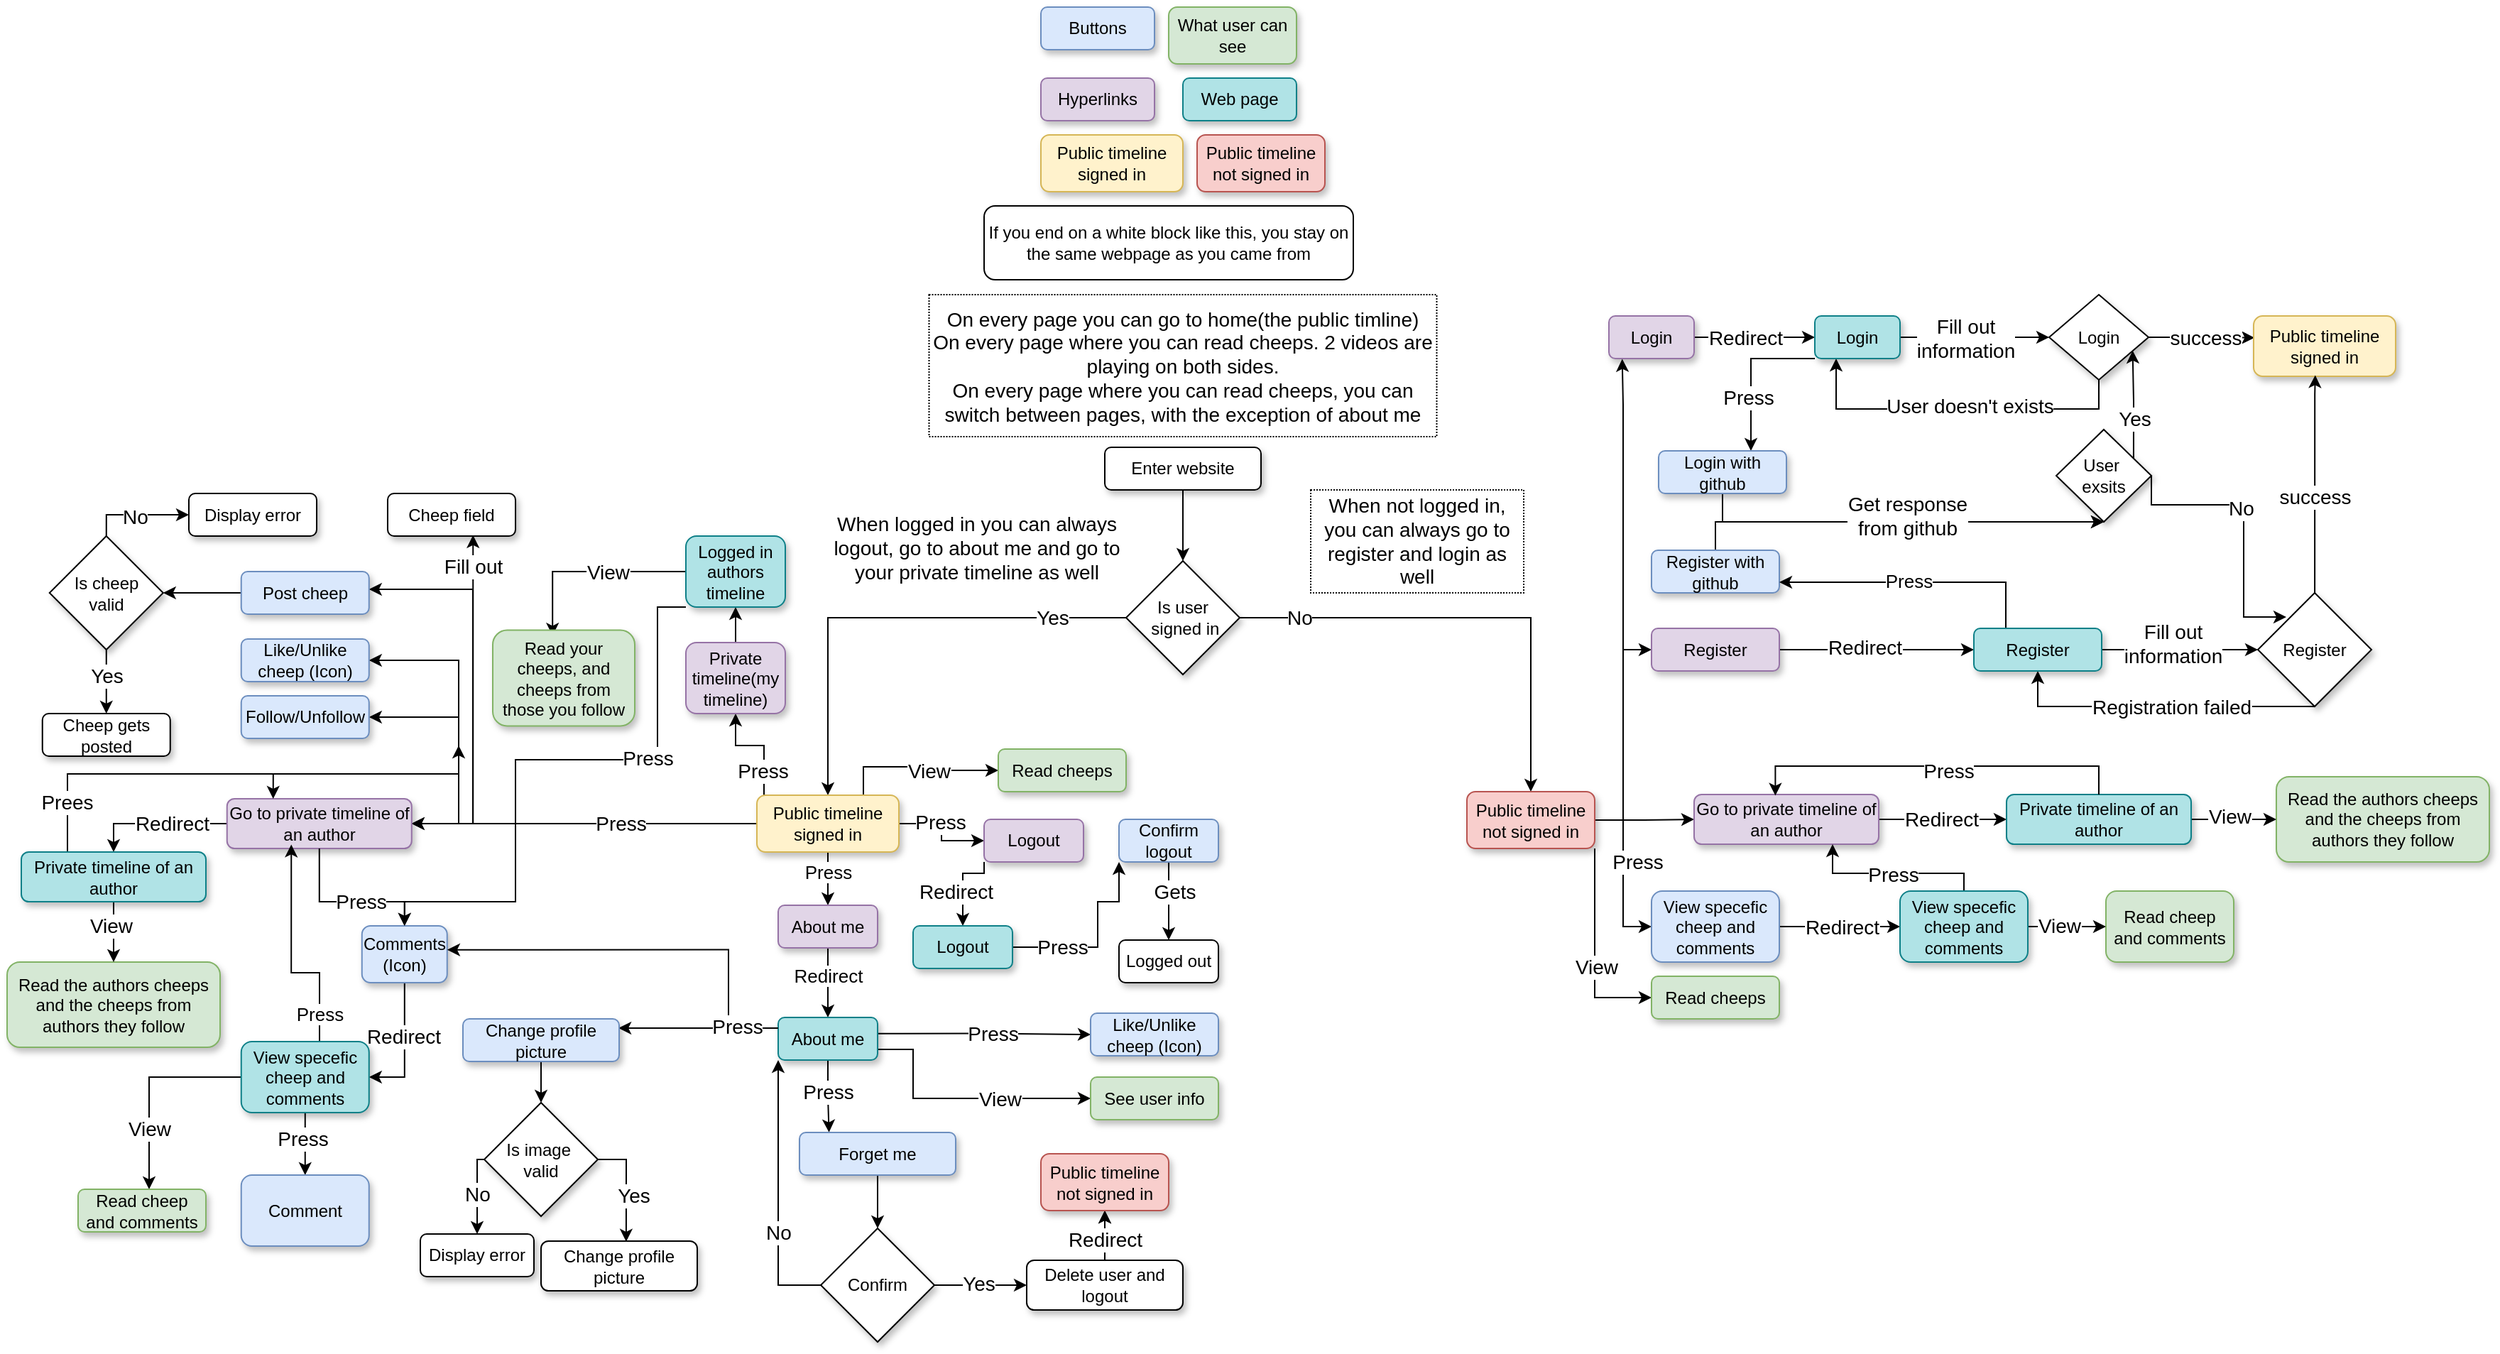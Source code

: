 <mxfile version="25.0.2">
  <diagram name="Page-1" id="61i9J9yVaoq1j8pj2qAt">
    <mxGraphModel dx="1519" dy="880" grid="1" gridSize="10" guides="1" tooltips="1" connect="1" arrows="1" fold="1" page="0" pageScale="1" pageWidth="850" pageHeight="1100" background="none" math="0" shadow="0">
      <root>
        <mxCell id="0" />
        <mxCell id="1" parent="0" />
        <mxCell id="x1YLg1Ud6XzTbevdGAJj-39" style="edgeStyle=orthogonalEdgeStyle;rounded=0;orthogonalLoop=1;jettySize=auto;html=1;exitX=0;exitY=0.5;exitDx=0;exitDy=0;entryX=0.668;entryY=0.98;entryDx=0;entryDy=0;entryPerimeter=0;" edge="1" parent="1" source="6buvtdkTDnZD8VkbJtbQ-9" target="x1YLg1Ud6XzTbevdGAJj-40">
          <mxGeometry relative="1" as="geometry">
            <mxPoint x="-90" y="130" as="targetPoint" />
            <Array as="points">
              <mxPoint x="-90" y="325" />
            </Array>
          </mxGeometry>
        </mxCell>
        <mxCell id="x1YLg1Ud6XzTbevdGAJj-41" value="&lt;font style=&quot;font-size: 14px;&quot;&gt;Fill out&lt;/font&gt;" style="edgeLabel;html=1;align=center;verticalAlign=middle;resizable=0;points=[];" vertex="1" connectable="0" parent="x1YLg1Ud6XzTbevdGAJj-39">
          <mxGeometry x="0.911" y="-1" relative="1" as="geometry">
            <mxPoint x="-1" y="4" as="offset" />
          </mxGeometry>
        </mxCell>
        <mxCell id="x1YLg1Ud6XzTbevdGAJj-38" style="edgeStyle=orthogonalEdgeStyle;rounded=0;orthogonalLoop=1;jettySize=auto;html=1;exitX=0.25;exitY=0;exitDx=0;exitDy=0;" edge="1" parent="1" source="x1YLg1Ud6XzTbevdGAJj-25">
          <mxGeometry relative="1" as="geometry">
            <mxPoint x="-100" y="270" as="targetPoint" />
            <Array as="points">
              <mxPoint x="-375" y="290" />
              <mxPoint x="-100" y="290" />
            </Array>
          </mxGeometry>
        </mxCell>
        <mxCell id="x1YLg1Ud6XzTbevdGAJj-35" style="edgeStyle=orthogonalEdgeStyle;rounded=0;orthogonalLoop=1;jettySize=auto;html=1;exitX=0;exitY=0.25;exitDx=0;exitDy=0;entryX=0.996;entryY=0.216;entryDx=0;entryDy=0;entryPerimeter=0;" edge="1" parent="1" source="x1YLg1Ud6XzTbevdGAJj-10" target="BoMIMZV332qEhCS1iAqg-52">
          <mxGeometry relative="1" as="geometry" />
        </mxCell>
        <mxCell id="QVycHozAGNscxgraNP3J-81" value="" style="edgeStyle=orthogonalEdgeStyle;rounded=0;orthogonalLoop=1;jettySize=auto;html=1;" parent="1" source="QVycHozAGNscxgraNP3J-27" target="QVycHozAGNscxgraNP3J-30" edge="1">
          <mxGeometry relative="1" as="geometry" />
        </mxCell>
        <mxCell id="QVycHozAGNscxgraNP3J-16" style="edgeStyle=orthogonalEdgeStyle;rounded=0;orthogonalLoop=1;jettySize=auto;html=1;entryX=0.5;entryY=0;entryDx=0;entryDy=0;" parent="1" source="6buvtdkTDnZD8VkbJtbQ-9" target="BoMIMZV332qEhCS1iAqg-45" edge="1">
          <mxGeometry relative="1" as="geometry" />
        </mxCell>
        <mxCell id="x1YLg1Ud6XzTbevdGAJj-14" value="&lt;font style=&quot;font-size: 13px;&quot;&gt;Press&lt;/font&gt;" style="edgeLabel;html=1;align=center;verticalAlign=middle;resizable=0;points=[];" vertex="1" connectable="0" parent="QVycHozAGNscxgraNP3J-16">
          <mxGeometry x="-0.346" relative="1" as="geometry">
            <mxPoint as="offset" />
          </mxGeometry>
        </mxCell>
        <mxCell id="BoMIMZV332qEhCS1iAqg-79" style="edgeStyle=orthogonalEdgeStyle;rounded=0;orthogonalLoop=1;jettySize=auto;html=1;entryX=1;entryY=0.5;entryDx=0;entryDy=0;" parent="1" source="6buvtdkTDnZD8VkbJtbQ-9" target="BoMIMZV332qEhCS1iAqg-40" edge="1">
          <mxGeometry relative="1" as="geometry">
            <Array as="points">
              <mxPoint x="-100" y="325" />
              <mxPoint x="-100" y="250" />
            </Array>
          </mxGeometry>
        </mxCell>
        <mxCell id="BoMIMZV332qEhCS1iAqg-80" style="edgeStyle=orthogonalEdgeStyle;rounded=0;orthogonalLoop=1;jettySize=auto;html=1;entryX=1;entryY=0.5;entryDx=0;entryDy=0;" parent="1" target="BoMIMZV332qEhCS1iAqg-41" edge="1">
          <mxGeometry relative="1" as="geometry">
            <Array as="points">
              <mxPoint x="-100" y="325" />
              <mxPoint x="-100" y="210" />
            </Array>
            <mxPoint x="-20" y="325.043" as="sourcePoint" />
          </mxGeometry>
        </mxCell>
        <mxCell id="BoMIMZV332qEhCS1iAqg-81" style="edgeStyle=orthogonalEdgeStyle;rounded=0;orthogonalLoop=1;jettySize=auto;html=1;" parent="1" target="BoMIMZV332qEhCS1iAqg-39" edge="1">
          <mxGeometry relative="1" as="geometry">
            <Array as="points">
              <mxPoint x="-90" y="325" />
              <mxPoint x="-90" y="160" />
            </Array>
            <mxPoint x="-20" y="325.043" as="sourcePoint" />
            <mxPoint x="-120" y="160" as="targetPoint" />
          </mxGeometry>
        </mxCell>
        <mxCell id="BoMIMZV332qEhCS1iAqg-63" style="edgeStyle=orthogonalEdgeStyle;rounded=0;orthogonalLoop=1;jettySize=auto;html=1;entryX=0.5;entryY=0;entryDx=0;entryDy=0;" parent="1" target="BoMIMZV332qEhCS1iAqg-42" edge="1">
          <mxGeometry relative="1" as="geometry">
            <mxPoint x="-105" y="460" as="targetPoint" />
            <Array as="points">
              <mxPoint x="-60" y="325" />
              <mxPoint x="-60" y="380" />
              <mxPoint x="-138" y="380" />
            </Array>
            <mxPoint x="-20" y="325.043" as="sourcePoint" />
          </mxGeometry>
        </mxCell>
        <mxCell id="BoMIMZV332qEhCS1iAqg-12" style="edgeStyle=orthogonalEdgeStyle;rounded=0;orthogonalLoop=1;jettySize=auto;html=1;entryX=0.5;entryY=1;entryDx=0;entryDy=0;exitX=0.5;exitY=1;exitDx=0;exitDy=0;" parent="1" source="BoMIMZV332qEhCS1iAqg-9" target="BoMIMZV332qEhCS1iAqg-11" edge="1">
          <mxGeometry relative="1" as="geometry">
            <Array as="points">
              <mxPoint x="790" y="112.5" />
            </Array>
          </mxGeometry>
        </mxCell>
        <mxCell id="BoMIMZV332qEhCS1iAqg-17" value="&lt;span style=&quot;color: rgba(0, 0, 0, 0); font-family: monospace; font-size: 0px; text-align: start; background-color: rgb(251, 251, 251);&quot;&gt;%3CmxGraphModel%3E%3Croot%3E%3CmxCell%20id%3D%220%22%2F%3E%3CmxCell%20id%3D%221%22%20parent%3D%220%22%2F%3E%3CmxCell%20id%3D%222%22%20value%3D%22%26lt%3Bfont%20style%3D%26quot%3Bfont-size%3A%2014px%3B%26quot%3B%26gt%3BGet%20respons%20%26lt%3Bbr%26gt%3Bfrom%20github%26lt%3B%2Ffont%26gt%3B%22%20style%3D%22edgeLabel%3Bhtml%3D1%3Balign%3Dcenter%3BverticalAlign%3Dmiddle%3Bresizable%3D0%3Bpoints%3D%5B%5D%3B%22%20vertex%3D%221%22%20connectable%3D%220%22%20parent%3D%221%22%3E%3CmxGeometry%20x%3D%22900%22%20y%3D%22145%22%20as%3D%22geometry%22%2F%3E%3C%2FmxCell%3E%3C%2Froot%3E%3C%2FmxGraphModel%3E&lt;/span&gt;" style="edgeLabel;html=1;align=center;verticalAlign=middle;resizable=0;points=[];" parent="BoMIMZV332qEhCS1iAqg-12" vertex="1" connectable="0">
          <mxGeometry x="-0.264" y="2" relative="1" as="geometry">
            <mxPoint as="offset" />
          </mxGeometry>
        </mxCell>
        <mxCell id="6buvtdkTDnZD8VkbJtbQ-30" style="edgeStyle=orthogonalEdgeStyle;rounded=0;orthogonalLoop=1;jettySize=auto;html=1;" parent="1" source="6buvtdkTDnZD8VkbJtbQ-12" target="6buvtdkTDnZD8VkbJtbQ-20" edge="1">
          <mxGeometry relative="1" as="geometry" />
        </mxCell>
        <mxCell id="6buvtdkTDnZD8VkbJtbQ-5" value="" style="edgeStyle=orthogonalEdgeStyle;rounded=0;orthogonalLoop=1;jettySize=auto;html=1;" parent="1" source="6buvtdkTDnZD8VkbJtbQ-1" target="6buvtdkTDnZD8VkbJtbQ-4" edge="1">
          <mxGeometry relative="1" as="geometry" />
        </mxCell>
        <mxCell id="6buvtdkTDnZD8VkbJtbQ-1" value="Enter website" style="rounded=1;whiteSpace=wrap;html=1;shadow=1;" parent="1" vertex="1">
          <mxGeometry x="355" y="60" width="110" height="30" as="geometry" />
        </mxCell>
        <mxCell id="6buvtdkTDnZD8VkbJtbQ-10" value="" style="edgeStyle=orthogonalEdgeStyle;rounded=0;orthogonalLoop=1;jettySize=auto;html=1;" parent="1" source="6buvtdkTDnZD8VkbJtbQ-4" target="6buvtdkTDnZD8VkbJtbQ-9" edge="1">
          <mxGeometry relative="1" as="geometry" />
        </mxCell>
        <mxCell id="QVycHozAGNscxgraNP3J-12" value="&lt;font style=&quot;font-size: 14px;&quot;&gt;Yes&lt;/font&gt;" style="edgeLabel;html=1;align=center;verticalAlign=middle;resizable=0;points=[];" parent="6buvtdkTDnZD8VkbJtbQ-10" vertex="1" connectable="0">
          <mxGeometry x="-0.357" y="-2" relative="1" as="geometry">
            <mxPoint x="55" y="2" as="offset" />
          </mxGeometry>
        </mxCell>
        <mxCell id="6buvtdkTDnZD8VkbJtbQ-13" value="" style="edgeStyle=orthogonalEdgeStyle;rounded=0;orthogonalLoop=1;jettySize=auto;html=1;" parent="1" source="6buvtdkTDnZD8VkbJtbQ-4" target="6buvtdkTDnZD8VkbJtbQ-12" edge="1">
          <mxGeometry relative="1" as="geometry" />
        </mxCell>
        <mxCell id="QVycHozAGNscxgraNP3J-13" value="&lt;font style=&quot;font-size: 14px;&quot;&gt;No&lt;/font&gt;" style="edgeLabel;html=1;align=center;verticalAlign=middle;resizable=0;points=[];" parent="6buvtdkTDnZD8VkbJtbQ-13" vertex="1" connectable="0">
          <mxGeometry x="-0.746" y="-2" relative="1" as="geometry">
            <mxPoint y="-2" as="offset" />
          </mxGeometry>
        </mxCell>
        <mxCell id="6buvtdkTDnZD8VkbJtbQ-4" value="Is user&lt;br&gt;&amp;nbsp;signed&amp;nbsp;in" style="rhombus;whiteSpace=wrap;html=1;shadow=1;" parent="1" vertex="1">
          <mxGeometry x="370" y="140" width="80" height="80" as="geometry" />
        </mxCell>
        <mxCell id="BoMIMZV332qEhCS1iAqg-60" value="" style="edgeStyle=orthogonalEdgeStyle;rounded=0;orthogonalLoop=1;jettySize=auto;html=1;" parent="1" source="6buvtdkTDnZD8VkbJtbQ-9" target="BoMIMZV332qEhCS1iAqg-57" edge="1">
          <mxGeometry relative="1" as="geometry">
            <mxPoint x="-20" y="325.0" as="sourcePoint" />
          </mxGeometry>
        </mxCell>
        <mxCell id="BoMIMZV332qEhCS1iAqg-73" value="&lt;span style=&quot;font-size: 14px;&quot;&gt;Press&lt;/span&gt;" style="edgeLabel;html=1;align=center;verticalAlign=middle;resizable=0;points=[];" parent="BoMIMZV332qEhCS1iAqg-60" vertex="1" connectable="0">
          <mxGeometry x="-0.131" y="1" relative="1" as="geometry">
            <mxPoint x="9" y="-1" as="offset" />
          </mxGeometry>
        </mxCell>
        <mxCell id="QVycHozAGNscxgraNP3J-1" style="edgeStyle=orthogonalEdgeStyle;rounded=0;orthogonalLoop=1;jettySize=auto;html=1;entryX=0;entryY=0.5;entryDx=0;entryDy=0;exitX=0.75;exitY=0;exitDx=0;exitDy=0;" parent="1" source="6buvtdkTDnZD8VkbJtbQ-9" target="BoMIMZV332qEhCS1iAqg-38" edge="1">
          <mxGeometry relative="1" as="geometry" />
        </mxCell>
        <mxCell id="QVycHozAGNscxgraNP3J-2" value="&lt;font style=&quot;font-size: 14px;&quot;&gt;View&lt;/font&gt;" style="edgeLabel;html=1;align=center;verticalAlign=middle;resizable=0;points=[];" parent="QVycHozAGNscxgraNP3J-1" vertex="1" connectable="0">
          <mxGeometry x="0.362" relative="1" as="geometry">
            <mxPoint x="-14" y="3" as="offset" />
          </mxGeometry>
        </mxCell>
        <mxCell id="QVycHozAGNscxgraNP3J-3" style="edgeStyle=orthogonalEdgeStyle;rounded=0;orthogonalLoop=1;jettySize=auto;html=1;entryX=0;entryY=0.5;entryDx=0;entryDy=0;" parent="1" source="6buvtdkTDnZD8VkbJtbQ-9" target="BoMIMZV332qEhCS1iAqg-44" edge="1">
          <mxGeometry relative="1" as="geometry" />
        </mxCell>
        <mxCell id="x1YLg1Ud6XzTbevdGAJj-15" value="&lt;font style=&quot;font-size: 14px;&quot;&gt;Press&lt;/font&gt;" style="edgeLabel;html=1;align=center;verticalAlign=middle;resizable=0;points=[];" vertex="1" connectable="0" parent="QVycHozAGNscxgraNP3J-3">
          <mxGeometry x="-0.198" y="1" relative="1" as="geometry">
            <mxPoint as="offset" />
          </mxGeometry>
        </mxCell>
        <mxCell id="QVycHozAGNscxgraNP3J-74" style="edgeStyle=orthogonalEdgeStyle;rounded=0;orthogonalLoop=1;jettySize=auto;html=1;exitX=0.25;exitY=0;exitDx=0;exitDy=0;entryX=0.5;entryY=1;entryDx=0;entryDy=0;" parent="1" source="6buvtdkTDnZD8VkbJtbQ-9" target="BoMIMZV332qEhCS1iAqg-46" edge="1">
          <mxGeometry relative="1" as="geometry">
            <Array as="points">
              <mxPoint x="115" y="305" />
              <mxPoint x="115" y="270" />
              <mxPoint x="95" y="270" />
            </Array>
          </mxGeometry>
        </mxCell>
        <mxCell id="QVycHozAGNscxgraNP3J-75" value="&lt;font style=&quot;font-size: 14px;&quot;&gt;Press&lt;/font&gt;" style="edgeLabel;html=1;align=center;verticalAlign=middle;resizable=0;points=[];" parent="QVycHozAGNscxgraNP3J-74" vertex="1" connectable="0">
          <mxGeometry x="0.067" y="1" relative="1" as="geometry">
            <mxPoint y="15" as="offset" />
          </mxGeometry>
        </mxCell>
        <mxCell id="6buvtdkTDnZD8VkbJtbQ-9" value="Public timeline signed&amp;nbsp;in" style="rounded=1;whiteSpace=wrap;html=1;fillColor=#fff2cc;strokeColor=#d6b656;shadow=1;" parent="1" vertex="1">
          <mxGeometry x="110" y="305" width="100" height="40" as="geometry" />
        </mxCell>
        <mxCell id="6buvtdkTDnZD8VkbJtbQ-27" style="edgeStyle=orthogonalEdgeStyle;rounded=0;orthogonalLoop=1;jettySize=auto;html=1;entryX=0;entryY=0.5;entryDx=0;entryDy=0;" parent="1" source="6buvtdkTDnZD8VkbJtbQ-12" target="6buvtdkTDnZD8VkbJtbQ-23" edge="1">
          <mxGeometry relative="1" as="geometry" />
        </mxCell>
        <mxCell id="6buvtdkTDnZD8VkbJtbQ-28" style="edgeStyle=orthogonalEdgeStyle;rounded=0;orthogonalLoop=1;jettySize=auto;html=1;entryX=0;entryY=0.5;entryDx=0;entryDy=0;" parent="1" source="6buvtdkTDnZD8VkbJtbQ-12" target="6buvtdkTDnZD8VkbJtbQ-14" edge="1">
          <mxGeometry relative="1" as="geometry" />
        </mxCell>
        <mxCell id="6buvtdkTDnZD8VkbJtbQ-29" style="edgeStyle=orthogonalEdgeStyle;rounded=0;orthogonalLoop=1;jettySize=auto;html=1;entryX=0.156;entryY=1.01;entryDx=0;entryDy=0;entryPerimeter=0;" parent="1" source="6buvtdkTDnZD8VkbJtbQ-12" target="6buvtdkTDnZD8VkbJtbQ-16" edge="1">
          <mxGeometry relative="1" as="geometry">
            <Array as="points">
              <mxPoint x="720" y="323" />
              <mxPoint x="720" y="30" />
              <mxPoint x="719" y="30" />
            </Array>
            <mxPoint x="690" y="30" as="targetPoint" />
          </mxGeometry>
        </mxCell>
        <mxCell id="BoMIMZV332qEhCS1iAqg-1" value="&lt;font style=&quot;font-size: 14px;&quot;&gt;Press&lt;/font&gt;" style="edgeLabel;html=1;align=center;verticalAlign=middle;resizable=0;points=[];" parent="6buvtdkTDnZD8VkbJtbQ-29" vertex="1" connectable="0">
          <mxGeometry x="0.477" relative="1" as="geometry">
            <mxPoint x="10" y="264" as="offset" />
          </mxGeometry>
        </mxCell>
        <mxCell id="BoMIMZV332qEhCS1iAqg-5" style="edgeStyle=orthogonalEdgeStyle;rounded=0;orthogonalLoop=1;jettySize=auto;html=1;entryX=0;entryY=0.5;entryDx=0;entryDy=0;exitX=1;exitY=1;exitDx=0;exitDy=0;" parent="1" source="6buvtdkTDnZD8VkbJtbQ-12" target="6buvtdkTDnZD8VkbJtbQ-25" edge="1">
          <mxGeometry relative="1" as="geometry" />
        </mxCell>
        <mxCell id="BoMIMZV332qEhCS1iAqg-19" value="&lt;font style=&quot;font-size: 14px;&quot;&gt;View&lt;/font&gt;" style="edgeLabel;html=1;align=center;verticalAlign=middle;resizable=0;points=[];" parent="BoMIMZV332qEhCS1iAqg-5" vertex="1" connectable="0">
          <mxGeometry x="0.146" y="1" relative="1" as="geometry">
            <mxPoint as="offset" />
          </mxGeometry>
        </mxCell>
        <mxCell id="6buvtdkTDnZD8VkbJtbQ-12" value="Public timeline not signed&amp;nbsp;in" style="rounded=1;whiteSpace=wrap;html=1;fillColor=#f8cecc;strokeColor=#b85450;shadow=1;" parent="1" vertex="1">
          <mxGeometry x="610" y="302.5" width="90" height="40" as="geometry" />
        </mxCell>
        <mxCell id="x1YLg1Ud6XzTbevdGAJj-60" value="" style="edgeStyle=orthogonalEdgeStyle;rounded=0;orthogonalLoop=1;jettySize=auto;html=1;" edge="1" parent="1" source="6buvtdkTDnZD8VkbJtbQ-14" target="x1YLg1Ud6XzTbevdGAJj-59">
          <mxGeometry relative="1" as="geometry" />
        </mxCell>
        <mxCell id="x1YLg1Ud6XzTbevdGAJj-61" value="&lt;font style=&quot;font-size: 14px;&quot;&gt;Redirect&lt;/font&gt;" style="edgeLabel;html=1;align=center;verticalAlign=middle;resizable=0;points=[];" vertex="1" connectable="0" parent="x1YLg1Ud6XzTbevdGAJj-60">
          <mxGeometry x="-0.13" y="2" relative="1" as="geometry">
            <mxPoint as="offset" />
          </mxGeometry>
        </mxCell>
        <mxCell id="6buvtdkTDnZD8VkbJtbQ-14" value="Register" style="rounded=1;whiteSpace=wrap;html=1;fillColor=#e1d5e7;strokeColor=#9673a6;shadow=1;" parent="1" vertex="1">
          <mxGeometry x="740" y="187.5" width="90" height="30" as="geometry" />
        </mxCell>
        <mxCell id="6buvtdkTDnZD8VkbJtbQ-39" value="" style="edgeStyle=orthogonalEdgeStyle;rounded=0;orthogonalLoop=1;jettySize=auto;html=1;exitX=1;exitY=0.5;exitDx=0;exitDy=0;" parent="1" source="x1YLg1Ud6XzTbevdGAJj-65" target="6buvtdkTDnZD8VkbJtbQ-38" edge="1">
          <mxGeometry relative="1" as="geometry">
            <mxPoint x="912" y="-17" as="sourcePoint" />
          </mxGeometry>
        </mxCell>
        <mxCell id="BoMIMZV332qEhCS1iAqg-2" value="&lt;font style=&quot;font-size: 14px;&quot;&gt;Fill out &lt;br&gt;information&lt;/font&gt;" style="edgeLabel;html=1;align=center;verticalAlign=middle;resizable=0;points=[];" parent="6buvtdkTDnZD8VkbJtbQ-39" vertex="1" connectable="0">
          <mxGeometry x="-0.226" y="1" relative="1" as="geometry">
            <mxPoint x="5" y="1" as="offset" />
          </mxGeometry>
        </mxCell>
        <mxCell id="BoMIMZV332qEhCS1iAqg-10" style="edgeStyle=orthogonalEdgeStyle;rounded=0;orthogonalLoop=1;jettySize=auto;html=1;exitX=0;exitY=1;exitDx=0;exitDy=0;" parent="1" source="x1YLg1Ud6XzTbevdGAJj-65" target="BoMIMZV332qEhCS1iAqg-9" edge="1">
          <mxGeometry relative="1" as="geometry">
            <Array as="points">
              <mxPoint x="810" y="-3" />
            </Array>
          </mxGeometry>
        </mxCell>
        <mxCell id="x1YLg1Ud6XzTbevdGAJj-69" value="&lt;font style=&quot;font-size: 14px;&quot;&gt;Press&lt;/font&gt;" style="edgeLabel;html=1;align=center;verticalAlign=middle;resizable=0;points=[];" vertex="1" connectable="0" parent="BoMIMZV332qEhCS1iAqg-10">
          <mxGeometry x="0.311" y="-2" relative="1" as="geometry">
            <mxPoint as="offset" />
          </mxGeometry>
        </mxCell>
        <mxCell id="x1YLg1Ud6XzTbevdGAJj-67" value="" style="edgeStyle=orthogonalEdgeStyle;rounded=0;orthogonalLoop=1;jettySize=auto;html=1;" edge="1" parent="1" source="6buvtdkTDnZD8VkbJtbQ-16" target="x1YLg1Ud6XzTbevdGAJj-65">
          <mxGeometry relative="1" as="geometry" />
        </mxCell>
        <mxCell id="x1YLg1Ud6XzTbevdGAJj-68" value="&lt;font style=&quot;font-size: 14px;&quot;&gt;Redirect&lt;/font&gt;" style="edgeLabel;html=1;align=center;verticalAlign=middle;resizable=0;points=[];" vertex="1" connectable="0" parent="x1YLg1Ud6XzTbevdGAJj-67">
          <mxGeometry x="-0.229" y="2" relative="1" as="geometry">
            <mxPoint x="3" y="2" as="offset" />
          </mxGeometry>
        </mxCell>
        <mxCell id="6buvtdkTDnZD8VkbJtbQ-16" value="Login" style="rounded=1;whiteSpace=wrap;html=1;fillColor=#e1d5e7;strokeColor=#9673a6;shadow=1;" parent="1" vertex="1">
          <mxGeometry x="710" y="-32.5" width="60" height="30" as="geometry" />
        </mxCell>
        <mxCell id="6buvtdkTDnZD8VkbJtbQ-18" value="&lt;font style=&quot;font-size: 14px;&quot;&gt;On every page you can go to home(the public timline)&lt;br&gt;&lt;div style=&quot;&quot;&gt;&lt;span style=&quot;background-color: initial;&quot;&gt;On every page where you can read cheeps. 2 videos are playing on both sides.&lt;/span&gt;&lt;/div&gt;&lt;/font&gt;&lt;div&gt;&lt;font style=&quot;font-size: 14px;&quot;&gt;On every page where you can read cheeps, you can switch between pages, with the exception of about me&lt;/font&gt;&lt;/div&gt;" style="text;html=1;align=center;verticalAlign=middle;whiteSpace=wrap;rounded=0;dashed=1;dashPattern=1 1;strokeColor=default;" parent="1" vertex="1">
          <mxGeometry x="231.25" y="-47.5" width="357.5" height="100" as="geometry" />
        </mxCell>
        <mxCell id="x1YLg1Ud6XzTbevdGAJj-47" value="" style="edgeStyle=orthogonalEdgeStyle;rounded=0;orthogonalLoop=1;jettySize=auto;html=1;" edge="1" parent="1" source="6buvtdkTDnZD8VkbJtbQ-20" target="x1YLg1Ud6XzTbevdGAJj-44">
          <mxGeometry relative="1" as="geometry" />
        </mxCell>
        <mxCell id="x1YLg1Ud6XzTbevdGAJj-48" value="&lt;font style=&quot;font-size: 14px;&quot;&gt;Redirect&lt;/font&gt;" style="edgeLabel;html=1;align=center;verticalAlign=middle;resizable=0;points=[];" vertex="1" connectable="0" parent="x1YLg1Ud6XzTbevdGAJj-47">
          <mxGeometry x="-0.021" relative="1" as="geometry">
            <mxPoint as="offset" />
          </mxGeometry>
        </mxCell>
        <mxCell id="6buvtdkTDnZD8VkbJtbQ-20" value="Go to private timeline of an author" style="rounded=1;whiteSpace=wrap;html=1;fillColor=#e1d5e7;strokeColor=#9673a6;shadow=1;" parent="1" vertex="1">
          <mxGeometry x="770" y="304.5" width="130" height="35" as="geometry" />
        </mxCell>
        <mxCell id="6buvtdkTDnZD8VkbJtbQ-21" value="&lt;font style=&quot;font-size: 14px;&quot;&gt;When not logged in, you can always go to register and login as well&lt;/font&gt;" style="text;html=1;align=center;verticalAlign=middle;whiteSpace=wrap;rounded=0;strokeColor=default;dashed=1;dashPattern=1 1;" parent="1" vertex="1">
          <mxGeometry x="500" y="90" width="150" height="72.5" as="geometry" />
        </mxCell>
        <mxCell id="6buvtdkTDnZD8VkbJtbQ-22" value="&lt;font style=&quot;font-size: 14px;&quot;&gt;When logged in you can always logout, go to about me and go to your private timeline as well&lt;/font&gt;" style="text;html=1;align=center;verticalAlign=middle;whiteSpace=wrap;rounded=0;dashed=1;dashPattern=1 1;" parent="1" vertex="1">
          <mxGeometry x="160" y="100" width="210" height="62.5" as="geometry" />
        </mxCell>
        <mxCell id="x1YLg1Ud6XzTbevdGAJj-49" value="" style="edgeStyle=orthogonalEdgeStyle;rounded=0;orthogonalLoop=1;jettySize=auto;html=1;" edge="1" parent="1" source="6buvtdkTDnZD8VkbJtbQ-23" target="x1YLg1Ud6XzTbevdGAJj-43">
          <mxGeometry relative="1" as="geometry" />
        </mxCell>
        <mxCell id="x1YLg1Ud6XzTbevdGAJj-50" value="&lt;font style=&quot;font-size: 14px;&quot;&gt;Redirect&lt;/font&gt;" style="edgeLabel;html=1;align=center;verticalAlign=middle;resizable=0;points=[];" vertex="1" connectable="0" parent="x1YLg1Ud6XzTbevdGAJj-49">
          <mxGeometry x="-0.308" y="-1" relative="1" as="geometry">
            <mxPoint x="14" y="-1" as="offset" />
          </mxGeometry>
        </mxCell>
        <mxCell id="6buvtdkTDnZD8VkbJtbQ-23" value="View specefic cheep and comments" style="rounded=1;whiteSpace=wrap;html=1;fillColor=#dae8fc;strokeColor=#6c8ebf;shadow=1;" parent="1" vertex="1">
          <mxGeometry x="740" y="372.5" width="90" height="50" as="geometry" />
        </mxCell>
        <mxCell id="6buvtdkTDnZD8VkbJtbQ-25" value="Read cheeps" style="rounded=1;whiteSpace=wrap;html=1;fillColor=#d5e8d4;strokeColor=#82b366;shadow=1;" parent="1" vertex="1">
          <mxGeometry x="740" y="432.5" width="90" height="30" as="geometry" />
        </mxCell>
        <mxCell id="6buvtdkTDnZD8VkbJtbQ-32" value="Read the authors cheeps and the cheeps from authors they follow" style="rounded=1;whiteSpace=wrap;html=1;fillColor=#d5e8d4;strokeColor=#82b366;shadow=1;" parent="1" vertex="1">
          <mxGeometry x="1180" y="292" width="150" height="60" as="geometry" />
        </mxCell>
        <mxCell id="6buvtdkTDnZD8VkbJtbQ-40" style="edgeStyle=orthogonalEdgeStyle;rounded=0;orthogonalLoop=1;jettySize=auto;html=1;entryX=0.25;entryY=1;entryDx=0;entryDy=0;exitX=0.5;exitY=1;exitDx=0;exitDy=0;" parent="1" source="6buvtdkTDnZD8VkbJtbQ-38" target="x1YLg1Ud6XzTbevdGAJj-65" edge="1">
          <mxGeometry relative="1" as="geometry">
            <Array as="points">
              <mxPoint x="1055" y="33" />
              <mxPoint x="870" y="33" />
            </Array>
          </mxGeometry>
        </mxCell>
        <mxCell id="6buvtdkTDnZD8VkbJtbQ-41" value="&lt;font style=&quot;font-size: 14px;&quot;&gt;User doesn&#39;t&amp;nbsp;&lt;/font&gt;&lt;span style=&quot;font-size: 14px;&quot;&gt;exists&lt;/span&gt;" style="edgeLabel;html=1;align=center;verticalAlign=middle;resizable=0;points=[];" parent="6buvtdkTDnZD8VkbJtbQ-40" vertex="1" connectable="0">
          <mxGeometry x="-0.152" y="-2" relative="1" as="geometry">
            <mxPoint x="-10" as="offset" />
          </mxGeometry>
        </mxCell>
        <mxCell id="6buvtdkTDnZD8VkbJtbQ-44" value="" style="edgeStyle=orthogonalEdgeStyle;rounded=0;orthogonalLoop=1;jettySize=auto;html=1;entryX=0.007;entryY=0.361;entryDx=0;entryDy=0;entryPerimeter=0;" parent="1" source="6buvtdkTDnZD8VkbJtbQ-38" target="6buvtdkTDnZD8VkbJtbQ-45" edge="1">
          <mxGeometry relative="1" as="geometry">
            <mxPoint x="1082" y="-17.5" as="targetPoint" />
          </mxGeometry>
        </mxCell>
        <mxCell id="6buvtdkTDnZD8VkbJtbQ-58" value="&lt;font style=&quot;font-size: 14px;&quot;&gt;success&lt;/font&gt;" style="edgeLabel;html=1;align=center;verticalAlign=middle;resizable=0;points=[];" parent="6buvtdkTDnZD8VkbJtbQ-44" vertex="1" connectable="0">
          <mxGeometry x="-0.442" y="-1" relative="1" as="geometry">
            <mxPoint x="19" y="-1" as="offset" />
          </mxGeometry>
        </mxCell>
        <mxCell id="6buvtdkTDnZD8VkbJtbQ-38" value="Login" style="rhombus;whiteSpace=wrap;html=1;shadow=1;" parent="1" vertex="1">
          <mxGeometry x="1020" y="-47.5" width="70" height="60" as="geometry" />
        </mxCell>
        <mxCell id="6buvtdkTDnZD8VkbJtbQ-45" value="Public timeline signed&amp;nbsp;in" style="rounded=1;whiteSpace=wrap;html=1;fillColor=#fff2cc;strokeColor=#d6b656;shadow=1;" parent="1" vertex="1">
          <mxGeometry x="1164" y="-32.5" width="100" height="42.5" as="geometry" />
        </mxCell>
        <mxCell id="6buvtdkTDnZD8VkbJtbQ-51" style="edgeStyle=orthogonalEdgeStyle;rounded=0;orthogonalLoop=1;jettySize=auto;html=1;exitX=0.5;exitY=0;exitDx=0;exitDy=0;entryX=0.5;entryY=1;entryDx=0;entryDy=0;" parent="1" source="6buvtdkTDnZD8VkbJtbQ-46" target="BoMIMZV332qEhCS1iAqg-11" edge="1">
          <mxGeometry relative="1" as="geometry">
            <mxPoint x="1040" y="142.5" as="targetPoint" />
            <Array as="points">
              <mxPoint x="895" y="112.5" />
              <mxPoint x="977" y="112.5" />
            </Array>
          </mxGeometry>
        </mxCell>
        <mxCell id="BoMIMZV332qEhCS1iAqg-7" value="&lt;font style=&quot;font-size: 14px;&quot;&gt;Get response &lt;br&gt;from github&lt;/font&gt;" style="edgeLabel;html=1;align=center;verticalAlign=middle;resizable=0;points=[];" parent="6buvtdkTDnZD8VkbJtbQ-51" vertex="1" connectable="0">
          <mxGeometry x="-0.768" y="2" relative="1" as="geometry">
            <mxPoint x="121" y="-3" as="offset" />
          </mxGeometry>
        </mxCell>
        <mxCell id="6buvtdkTDnZD8VkbJtbQ-46" value="Register with github" style="rounded=1;whiteSpace=wrap;html=1;fillColor=#dae8fc;strokeColor=#6c8ebf;shadow=1;" parent="1" vertex="1">
          <mxGeometry x="740" y="132.5" width="90" height="30" as="geometry" />
        </mxCell>
        <mxCell id="6buvtdkTDnZD8VkbJtbQ-52" style="edgeStyle=orthogonalEdgeStyle;rounded=0;orthogonalLoop=1;jettySize=auto;html=1;entryX=0;entryY=0.5;entryDx=0;entryDy=0;exitX=1;exitY=0.5;exitDx=0;exitDy=0;" parent="1" source="x1YLg1Ud6XzTbevdGAJj-59" target="6buvtdkTDnZD8VkbJtbQ-50" edge="1">
          <mxGeometry relative="1" as="geometry">
            <mxPoint x="1017" y="237.5" as="sourcePoint" />
            <Array as="points" />
          </mxGeometry>
        </mxCell>
        <mxCell id="BoMIMZV332qEhCS1iAqg-6" value="&lt;font style=&quot;font-size: 14px;&quot;&gt;Fill out &lt;br&gt;information&lt;/font&gt;" style="edgeLabel;html=1;align=center;verticalAlign=middle;resizable=0;points=[];" parent="6buvtdkTDnZD8VkbJtbQ-52" vertex="1" connectable="0">
          <mxGeometry x="-0.714" relative="1" as="geometry">
            <mxPoint x="34" y="-5" as="offset" />
          </mxGeometry>
        </mxCell>
        <mxCell id="6buvtdkTDnZD8VkbJtbQ-53" style="edgeStyle=orthogonalEdgeStyle;rounded=0;orthogonalLoop=1;jettySize=auto;html=1;entryX=0.5;entryY=1;entryDx=0;entryDy=0;exitX=0.5;exitY=1;exitDx=0;exitDy=0;" parent="1" source="6buvtdkTDnZD8VkbJtbQ-50" target="x1YLg1Ud6XzTbevdGAJj-59" edge="1">
          <mxGeometry relative="1" as="geometry">
            <Array as="points">
              <mxPoint x="1012" y="243" />
            </Array>
          </mxGeometry>
        </mxCell>
        <mxCell id="6buvtdkTDnZD8VkbJtbQ-54" value="&lt;font style=&quot;font-size: 14px;&quot;&gt;Registration failed&lt;/font&gt;" style="edgeLabel;html=1;align=center;verticalAlign=middle;resizable=0;points=[];" parent="6buvtdkTDnZD8VkbJtbQ-53" vertex="1" connectable="0">
          <mxGeometry x="0.088" y="-2" relative="1" as="geometry">
            <mxPoint x="18" y="2" as="offset" />
          </mxGeometry>
        </mxCell>
        <mxCell id="6buvtdkTDnZD8VkbJtbQ-59" style="edgeStyle=orthogonalEdgeStyle;rounded=0;orthogonalLoop=1;jettySize=auto;html=1;entryX=0.434;entryY=0.981;entryDx=0;entryDy=0;entryPerimeter=0;" parent="1" target="6buvtdkTDnZD8VkbJtbQ-45" edge="1">
          <mxGeometry relative="1" as="geometry">
            <mxPoint x="1207.053" y="162.553" as="sourcePoint" />
            <mxPoint x="1207" y="12.5" as="targetPoint" />
            <Array as="points">
              <mxPoint x="1207" y="22.5" />
              <mxPoint x="1207" y="22.5" />
            </Array>
          </mxGeometry>
        </mxCell>
        <mxCell id="6buvtdkTDnZD8VkbJtbQ-60" value="&lt;span style=&quot;font-size: 14px;&quot;&gt;success&lt;/span&gt;" style="edgeLabel;html=1;align=center;verticalAlign=middle;resizable=0;points=[];" parent="6buvtdkTDnZD8VkbJtbQ-59" vertex="1" connectable="0">
          <mxGeometry x="-0.092" y="2" relative="1" as="geometry">
            <mxPoint x="2" y="2" as="offset" />
          </mxGeometry>
        </mxCell>
        <mxCell id="6buvtdkTDnZD8VkbJtbQ-50" value="Register" style="rhombus;whiteSpace=wrap;html=1;shadow=1;" parent="1" vertex="1">
          <mxGeometry x="1167" y="162.5" width="80" height="80" as="geometry" />
        </mxCell>
        <mxCell id="BoMIMZV332qEhCS1iAqg-9" value="Login with github" style="rounded=1;whiteSpace=wrap;html=1;fillColor=#dae8fc;strokeColor=#6c8ebf;shadow=1;" parent="1" vertex="1">
          <mxGeometry x="745" y="62.5" width="90" height="30" as="geometry" />
        </mxCell>
        <mxCell id="BoMIMZV332qEhCS1iAqg-13" style="edgeStyle=orthogonalEdgeStyle;rounded=0;orthogonalLoop=1;jettySize=auto;html=1;exitX=0.813;exitY=0.31;exitDx=0;exitDy=0;entryX=0.84;entryY=0.657;entryDx=0;entryDy=0;entryPerimeter=0;exitPerimeter=0;" parent="1" source="BoMIMZV332qEhCS1iAqg-11" edge="1" target="6buvtdkTDnZD8VkbJtbQ-38">
          <mxGeometry relative="1" as="geometry">
            <mxPoint x="1060" y="-11.5" as="targetPoint" />
          </mxGeometry>
        </mxCell>
        <mxCell id="BoMIMZV332qEhCS1iAqg-16" value="&lt;font style=&quot;font-size: 14px;&quot;&gt;Yes&lt;/font&gt;" style="edgeLabel;html=1;align=center;verticalAlign=middle;resizable=0;points=[];" parent="BoMIMZV332qEhCS1iAqg-13" vertex="1" connectable="0">
          <mxGeometry x="-0.381" y="-1" relative="1" as="geometry">
            <mxPoint x="-1" y="-4" as="offset" />
          </mxGeometry>
        </mxCell>
        <mxCell id="BoMIMZV332qEhCS1iAqg-14" style="edgeStyle=orthogonalEdgeStyle;rounded=0;orthogonalLoop=1;jettySize=auto;html=1;entryX=0;entryY=0;entryDx=0;entryDy=0;exitX=1;exitY=0.5;exitDx=0;exitDy=0;" parent="1" source="BoMIMZV332qEhCS1iAqg-11" edge="1">
          <mxGeometry relative="1" as="geometry">
            <mxPoint x="1097" y="112.5" as="sourcePoint" />
            <mxPoint x="1187" y="179.5" as="targetPoint" />
            <Array as="points">
              <mxPoint x="1157" y="100.5" />
              <mxPoint x="1157" y="179.5" />
            </Array>
          </mxGeometry>
        </mxCell>
        <mxCell id="BoMIMZV332qEhCS1iAqg-15" value="&lt;font style=&quot;font-size: 14px;&quot;&gt;No&lt;/font&gt;" style="edgeLabel;html=1;align=center;verticalAlign=middle;resizable=0;points=[];" parent="BoMIMZV332qEhCS1iAqg-14" vertex="1" connectable="0">
          <mxGeometry x="-0.21" y="-3" relative="1" as="geometry">
            <mxPoint x="6" y="-1" as="offset" />
          </mxGeometry>
        </mxCell>
        <mxCell id="BoMIMZV332qEhCS1iAqg-11" value="User&amp;nbsp;&lt;div&gt;exsits&lt;/div&gt;" style="rhombus;whiteSpace=wrap;html=1;shadow=1;" parent="1" vertex="1">
          <mxGeometry x="1025" y="47.5" width="67" height="65" as="geometry" />
        </mxCell>
        <mxCell id="BoMIMZV332qEhCS1iAqg-23" value="Read cheep&lt;br&gt;and comments" style="rounded=1;whiteSpace=wrap;html=1;fillColor=#d5e8d4;strokeColor=#82b366;shadow=1;" parent="1" vertex="1">
          <mxGeometry x="1060" y="372.5" width="90" height="50" as="geometry" />
        </mxCell>
        <mxCell id="BoMIMZV332qEhCS1iAqg-33" value="Buttons" style="rounded=1;whiteSpace=wrap;html=1;fillColor=#dae8fc;strokeColor=#6c8ebf;shadow=1;" parent="1" vertex="1">
          <mxGeometry x="310" y="-250" width="80" height="30" as="geometry" />
        </mxCell>
        <mxCell id="BoMIMZV332qEhCS1iAqg-34" value="Hyperlinks" style="rounded=1;whiteSpace=wrap;html=1;fillColor=#e1d5e7;strokeColor=#9673a6;shadow=1;" parent="1" vertex="1">
          <mxGeometry x="310" y="-200" width="80" height="30" as="geometry" />
        </mxCell>
        <mxCell id="BoMIMZV332qEhCS1iAqg-35" value="What user can see" style="rounded=1;whiteSpace=wrap;html=1;fillColor=#d5e8d4;strokeColor=#82b366;shadow=1;" parent="1" vertex="1">
          <mxGeometry x="400" y="-250" width="90" height="40" as="geometry" />
        </mxCell>
        <mxCell id="BoMIMZV332qEhCS1iAqg-38" value="Read cheeps" style="rounded=1;whiteSpace=wrap;html=1;fillColor=#d5e8d4;strokeColor=#82b366;shadow=1;" parent="1" vertex="1">
          <mxGeometry x="280" y="272.5" width="90" height="30" as="geometry" />
        </mxCell>
        <mxCell id="BoMIMZV332qEhCS1iAqg-86" value="" style="edgeStyle=orthogonalEdgeStyle;rounded=0;orthogonalLoop=1;jettySize=auto;html=1;" parent="1" source="BoMIMZV332qEhCS1iAqg-39" target="BoMIMZV332qEhCS1iAqg-85" edge="1">
          <mxGeometry relative="1" as="geometry" />
        </mxCell>
        <mxCell id="BoMIMZV332qEhCS1iAqg-39" value="Post cheep" style="rounded=1;whiteSpace=wrap;html=1;fillColor=#dae8fc;strokeColor=#6c8ebf;shadow=1;" parent="1" vertex="1">
          <mxGeometry x="-253.12" y="147.5" width="90" height="30" as="geometry" />
        </mxCell>
        <mxCell id="BoMIMZV332qEhCS1iAqg-40" value="Follow/Unfollow" style="rounded=1;whiteSpace=wrap;html=1;fillColor=#dae8fc;strokeColor=#6c8ebf;shadow=1;" parent="1" vertex="1">
          <mxGeometry x="-253.12" y="235" width="90" height="30" as="geometry" />
        </mxCell>
        <mxCell id="BoMIMZV332qEhCS1iAqg-41" value="Like/Unlike cheep (Icon)" style="rounded=1;whiteSpace=wrap;html=1;fillColor=#dae8fc;strokeColor=#6c8ebf;shadow=1;" parent="1" vertex="1">
          <mxGeometry x="-253.12" y="195" width="90" height="30" as="geometry" />
        </mxCell>
        <mxCell id="BoMIMZV332qEhCS1iAqg-65" style="edgeStyle=orthogonalEdgeStyle;rounded=0;orthogonalLoop=1;jettySize=auto;html=1;exitX=0;exitY=0.5;exitDx=0;exitDy=0;" parent="1" source="x1YLg1Ud6XzTbevdGAJj-18" target="BoMIMZV332qEhCS1iAqg-51" edge="1">
          <mxGeometry relative="1" as="geometry">
            <Array as="points">
              <mxPoint x="-318" y="504" />
            </Array>
            <mxPoint x="-238" y="500" as="sourcePoint" />
          </mxGeometry>
        </mxCell>
        <mxCell id="BoMIMZV332qEhCS1iAqg-75" value="&lt;font style=&quot;font-size: 14px;&quot;&gt;View&lt;/font&gt;" style="edgeLabel;html=1;align=center;verticalAlign=middle;resizable=0;points=[];" parent="BoMIMZV332qEhCS1iAqg-65" vertex="1" connectable="0">
          <mxGeometry x="0.126" y="-1" relative="1" as="geometry">
            <mxPoint x="1" y="20" as="offset" />
          </mxGeometry>
        </mxCell>
        <mxCell id="BoMIMZV332qEhCS1iAqg-66" value="" style="edgeStyle=orthogonalEdgeStyle;rounded=0;orthogonalLoop=1;jettySize=auto;html=1;exitX=0.5;exitY=1;exitDx=0;exitDy=0;" parent="1" source="x1YLg1Ud6XzTbevdGAJj-18" target="BoMIMZV332qEhCS1iAqg-43" edge="1">
          <mxGeometry relative="1" as="geometry">
            <mxPoint x="-138" y="540" as="sourcePoint" />
          </mxGeometry>
        </mxCell>
        <mxCell id="BoMIMZV332qEhCS1iAqg-74" value="&lt;span style=&quot;font-size: 14px;&quot;&gt;Press&lt;/span&gt;" style="edgeLabel;html=1;align=center;verticalAlign=middle;resizable=0;points=[];" parent="BoMIMZV332qEhCS1iAqg-66" vertex="1" connectable="0">
          <mxGeometry x="-0.179" y="-2" relative="1" as="geometry">
            <mxPoint as="offset" />
          </mxGeometry>
        </mxCell>
        <mxCell id="x1YLg1Ud6XzTbevdGAJj-19" value="" style="edgeStyle=orthogonalEdgeStyle;rounded=0;orthogonalLoop=1;jettySize=auto;html=1;entryX=1;entryY=0.5;entryDx=0;entryDy=0;" edge="1" parent="1" source="BoMIMZV332qEhCS1iAqg-42" target="x1YLg1Ud6XzTbevdGAJj-18">
          <mxGeometry relative="1" as="geometry" />
        </mxCell>
        <mxCell id="x1YLg1Ud6XzTbevdGAJj-20" value="&lt;font style=&quot;font-size: 14px;&quot;&gt;Redirect&lt;/font&gt;" style="edgeLabel;html=1;align=center;verticalAlign=middle;resizable=0;points=[];" vertex="1" connectable="0" parent="x1YLg1Ud6XzTbevdGAJj-19">
          <mxGeometry x="-0.184" y="-1" relative="1" as="geometry">
            <mxPoint as="offset" />
          </mxGeometry>
        </mxCell>
        <mxCell id="BoMIMZV332qEhCS1iAqg-42" value="Comments&lt;br&gt;(Icon)" style="rounded=1;whiteSpace=wrap;html=1;fillColor=#dae8fc;strokeColor=#6c8ebf;shadow=1;" parent="1" vertex="1">
          <mxGeometry x="-168.12" y="397" width="60" height="40" as="geometry" />
        </mxCell>
        <mxCell id="BoMIMZV332qEhCS1iAqg-43" value="Comment" style="rounded=1;whiteSpace=wrap;html=1;fillColor=#dae8fc;strokeColor=#6c8ebf;shadow=1;" parent="1" vertex="1">
          <mxGeometry x="-253.12" y="572.5" width="90" height="50" as="geometry" />
        </mxCell>
        <mxCell id="x1YLg1Ud6XzTbevdGAJj-3" value="" style="edgeStyle=orthogonalEdgeStyle;rounded=0;orthogonalLoop=1;jettySize=auto;html=1;exitX=0;exitY=1;exitDx=0;exitDy=0;entryX=0.5;entryY=0;entryDx=0;entryDy=0;" edge="1" parent="1" source="BoMIMZV332qEhCS1iAqg-44" target="x1YLg1Ud6XzTbevdGAJj-2">
          <mxGeometry relative="1" as="geometry">
            <Array as="points">
              <mxPoint x="270" y="360" />
              <mxPoint x="255" y="360" />
            </Array>
          </mxGeometry>
        </mxCell>
        <mxCell id="x1YLg1Ud6XzTbevdGAJj-6" value="&lt;font style=&quot;font-size: 14px;&quot;&gt;Redirect&lt;/font&gt;" style="edgeLabel;html=1;align=center;verticalAlign=middle;resizable=0;points=[];" vertex="1" connectable="0" parent="x1YLg1Ud6XzTbevdGAJj-3">
          <mxGeometry x="-0.209" relative="1" as="geometry">
            <mxPoint x="-5" y="12" as="offset" />
          </mxGeometry>
        </mxCell>
        <mxCell id="BoMIMZV332qEhCS1iAqg-44" value="Logout" style="rounded=1;whiteSpace=wrap;html=1;fillColor=#e1d5e7;strokeColor=#9673a6;shadow=1;" parent="1" vertex="1">
          <mxGeometry x="270" y="322" width="70" height="30" as="geometry" />
        </mxCell>
        <mxCell id="QVycHozAGNscxgraNP3J-15" style="edgeStyle=orthogonalEdgeStyle;rounded=0;orthogonalLoop=1;jettySize=auto;html=1;entryX=0;entryY=0.5;entryDx=0;entryDy=0;exitX=1;exitY=0.75;exitDx=0;exitDy=0;" parent="1" source="x1YLg1Ud6XzTbevdGAJj-10" target="BoMIMZV332qEhCS1iAqg-48" edge="1">
          <mxGeometry relative="1" as="geometry">
            <mxPoint x="200" y="501.5" as="sourcePoint" />
            <Array as="points">
              <mxPoint x="220" y="484" />
              <mxPoint x="220" y="519" />
            </Array>
          </mxGeometry>
        </mxCell>
        <mxCell id="QVycHozAGNscxgraNP3J-17" value="&lt;font style=&quot;font-size: 14px;&quot;&gt;View&lt;/font&gt;" style="edgeLabel;html=1;align=center;verticalAlign=middle;resizable=0;points=[];" parent="QVycHozAGNscxgraNP3J-15" vertex="1" connectable="0">
          <mxGeometry x="-0.089" relative="1" as="geometry">
            <mxPoint x="36" as="offset" />
          </mxGeometry>
        </mxCell>
        <mxCell id="QVycHozAGNscxgraNP3J-33" style="edgeStyle=orthogonalEdgeStyle;rounded=0;orthogonalLoop=1;jettySize=auto;html=1;entryX=0.189;entryY=-0.004;entryDx=0;entryDy=0;entryPerimeter=0;exitX=0.5;exitY=1;exitDx=0;exitDy=0;" parent="1" source="x1YLg1Ud6XzTbevdGAJj-10" target="BoMIMZV332qEhCS1iAqg-53" edge="1">
          <mxGeometry relative="1" as="geometry">
            <mxPoint x="245" y="638.5" as="targetPoint" />
            <mxPoint x="161" y="501.5" as="sourcePoint" />
          </mxGeometry>
        </mxCell>
        <mxCell id="QVycHozAGNscxgraNP3J-37" value="&lt;font style=&quot;font-size: 14px;&quot;&gt;Press&lt;/font&gt;" style="edgeLabel;html=1;align=center;verticalAlign=middle;resizable=0;points=[];" parent="QVycHozAGNscxgraNP3J-33" vertex="1" connectable="0">
          <mxGeometry x="-0.437" relative="1" as="geometry">
            <mxPoint y="8" as="offset" />
          </mxGeometry>
        </mxCell>
        <mxCell id="QVycHozAGNscxgraNP3J-41" style="edgeStyle=orthogonalEdgeStyle;rounded=0;orthogonalLoop=1;jettySize=auto;html=1;entryX=0;entryY=0.5;entryDx=0;entryDy=0;exitX=0.986;exitY=0.378;exitDx=0;exitDy=0;exitPerimeter=0;" parent="1" source="x1YLg1Ud6XzTbevdGAJj-10" target="QVycHozAGNscxgraNP3J-42" edge="1">
          <mxGeometry relative="1" as="geometry">
            <mxPoint x="361.094" y="458.5" as="targetPoint" />
            <mxPoint x="210" y="473.5" as="sourcePoint" />
          </mxGeometry>
        </mxCell>
        <mxCell id="QVycHozAGNscxgraNP3J-43" value="&lt;font style=&quot;font-size: 14px;&quot;&gt;Press&lt;/font&gt;" style="edgeLabel;html=1;align=center;verticalAlign=middle;resizable=0;points=[];" parent="QVycHozAGNscxgraNP3J-41" vertex="1" connectable="0">
          <mxGeometry x="-0.054" y="1" relative="1" as="geometry">
            <mxPoint x="10" y="1" as="offset" />
          </mxGeometry>
        </mxCell>
        <mxCell id="x1YLg1Ud6XzTbevdGAJj-12" value="" style="edgeStyle=orthogonalEdgeStyle;rounded=0;orthogonalLoop=1;jettySize=auto;html=1;" edge="1" parent="1" source="BoMIMZV332qEhCS1iAqg-45" target="x1YLg1Ud6XzTbevdGAJj-10">
          <mxGeometry relative="1" as="geometry" />
        </mxCell>
        <mxCell id="x1YLg1Ud6XzTbevdGAJj-13" value="&lt;font style=&quot;font-size: 13px;&quot;&gt;Redirect&lt;/font&gt;" style="edgeLabel;html=1;align=center;verticalAlign=middle;resizable=0;points=[];" vertex="1" connectable="0" parent="x1YLg1Ud6XzTbevdGAJj-12">
          <mxGeometry x="0.131" y="-1" relative="1" as="geometry">
            <mxPoint x="1" y="-8" as="offset" />
          </mxGeometry>
        </mxCell>
        <mxCell id="BoMIMZV332qEhCS1iAqg-45" value="About me" style="rounded=1;whiteSpace=wrap;html=1;fillColor=#e1d5e7;strokeColor=#9673a6;shadow=1;" parent="1" vertex="1">
          <mxGeometry x="125" y="382.5" width="70" height="30" as="geometry" />
        </mxCell>
        <mxCell id="QVycHozAGNscxgraNP3J-52" style="edgeStyle=orthogonalEdgeStyle;rounded=0;orthogonalLoop=1;jettySize=auto;html=1;entryX=1;entryY=0.5;entryDx=0;entryDy=0;exitX=0;exitY=1;exitDx=0;exitDy=0;" parent="1" source="x1YLg1Ud6XzTbevdGAJj-32" target="BoMIMZV332qEhCS1iAqg-57" edge="1">
          <mxGeometry relative="1" as="geometry">
            <Array as="points">
              <mxPoint x="40" y="173" />
              <mxPoint x="40" y="280" />
              <mxPoint x="-60" y="280" />
              <mxPoint x="-60" y="325" />
            </Array>
          </mxGeometry>
        </mxCell>
        <mxCell id="QVycHozAGNscxgraNP3J-62" value="&lt;font style=&quot;font-size: 14px;&quot;&gt;Press&lt;/font&gt;" style="edgeLabel;html=1;align=center;verticalAlign=middle;resizable=0;points=[];" parent="QVycHozAGNscxgraNP3J-52" vertex="1" connectable="0">
          <mxGeometry x="-0.685" y="-2" relative="1" as="geometry">
            <mxPoint x="-5" y="72" as="offset" />
          </mxGeometry>
        </mxCell>
        <mxCell id="QVycHozAGNscxgraNP3J-63" value="" style="edgeStyle=orthogonalEdgeStyle;rounded=0;orthogonalLoop=1;jettySize=auto;html=1;entryX=0.421;entryY=0.058;entryDx=0;entryDy=0;exitX=0;exitY=0.5;exitDx=0;exitDy=0;entryPerimeter=0;" parent="1" source="x1YLg1Ud6XzTbevdGAJj-32" target="BoMIMZV332qEhCS1iAqg-50" edge="1">
          <mxGeometry relative="1" as="geometry">
            <mxPoint x="130" y="70" as="sourcePoint" />
            <mxPoint x="40" y="80" as="targetPoint" />
          </mxGeometry>
        </mxCell>
        <mxCell id="QVycHozAGNscxgraNP3J-64" value="&lt;font style=&quot;font-size: 14px;&quot;&gt;View&lt;/font&gt;" style="edgeLabel;html=1;align=center;verticalAlign=middle;resizable=0;points=[];" parent="QVycHozAGNscxgraNP3J-63" vertex="1" connectable="0">
          <mxGeometry x="-0.013" relative="1" as="geometry">
            <mxPoint x="13" as="offset" />
          </mxGeometry>
        </mxCell>
        <mxCell id="x1YLg1Ud6XzTbevdGAJj-33" value="" style="edgeStyle=orthogonalEdgeStyle;rounded=0;orthogonalLoop=1;jettySize=auto;html=1;" edge="1" parent="1" source="BoMIMZV332qEhCS1iAqg-46" target="x1YLg1Ud6XzTbevdGAJj-32">
          <mxGeometry relative="1" as="geometry" />
        </mxCell>
        <mxCell id="BoMIMZV332qEhCS1iAqg-46" value="Private timeline(my timeline)" style="rounded=1;whiteSpace=wrap;html=1;fillColor=#e1d5e7;strokeColor=#9673a6;shadow=1;" parent="1" vertex="1">
          <mxGeometry x="60" y="197.5" width="70" height="50" as="geometry" />
        </mxCell>
        <mxCell id="BoMIMZV332qEhCS1iAqg-48" value="See user info" style="rounded=1;whiteSpace=wrap;html=1;fillColor=#d5e8d4;strokeColor=#82b366;shadow=1;" parent="1" vertex="1">
          <mxGeometry x="345" y="503.5" width="90" height="30" as="geometry" />
        </mxCell>
        <mxCell id="BoMIMZV332qEhCS1iAqg-50" value="Read your cheeps, and cheeps from those you follow" style="rounded=1;whiteSpace=wrap;html=1;fillColor=#d5e8d4;strokeColor=#82b366;shadow=1;" parent="1" vertex="1">
          <mxGeometry x="-76" y="188.75" width="100" height="67.5" as="geometry" />
        </mxCell>
        <mxCell id="BoMIMZV332qEhCS1iAqg-51" value="Read cheep and comments" style="rounded=1;whiteSpace=wrap;html=1;fillColor=#d5e8d4;strokeColor=#82b366;shadow=1;" parent="1" vertex="1">
          <mxGeometry x="-368" y="582.5" width="90" height="30" as="geometry" />
        </mxCell>
        <mxCell id="QVycHozAGNscxgraNP3J-20" value="" style="edgeStyle=orthogonalEdgeStyle;rounded=0;orthogonalLoop=1;jettySize=auto;html=1;" parent="1" source="BoMIMZV332qEhCS1iAqg-52" target="QVycHozAGNscxgraNP3J-19" edge="1">
          <mxGeometry relative="1" as="geometry" />
        </mxCell>
        <mxCell id="BoMIMZV332qEhCS1iAqg-52" value="Change profile picture" style="rounded=1;whiteSpace=wrap;html=1;fillColor=#dae8fc;strokeColor=#6c8ebf;shadow=1;" parent="1" vertex="1">
          <mxGeometry x="-97" y="462.5" width="110" height="30" as="geometry" />
        </mxCell>
        <mxCell id="QVycHozAGNscxgraNP3J-34" value="" style="edgeStyle=orthogonalEdgeStyle;rounded=0;orthogonalLoop=1;jettySize=auto;html=1;" parent="1" source="BoMIMZV332qEhCS1iAqg-53" target="QVycHozAGNscxgraNP3J-26" edge="1">
          <mxGeometry relative="1" as="geometry" />
        </mxCell>
        <mxCell id="BoMIMZV332qEhCS1iAqg-53" value="Forget me" style="rounded=1;whiteSpace=wrap;html=1;fillColor=#dae8fc;strokeColor=#6c8ebf;shadow=1;" parent="1" vertex="1">
          <mxGeometry x="140" y="542.5" width="110" height="30" as="geometry" />
        </mxCell>
        <mxCell id="x1YLg1Ud6XzTbevdGAJj-26" style="edgeStyle=orthogonalEdgeStyle;rounded=0;orthogonalLoop=1;jettySize=auto;html=1;entryX=0.5;entryY=0;entryDx=0;entryDy=0;" edge="1" parent="1" source="BoMIMZV332qEhCS1iAqg-57" target="x1YLg1Ud6XzTbevdGAJj-25">
          <mxGeometry relative="1" as="geometry" />
        </mxCell>
        <mxCell id="x1YLg1Ud6XzTbevdGAJj-27" value="&lt;font style=&quot;font-size: 14px;&quot;&gt;Redirect&lt;/font&gt;" style="edgeLabel;html=1;align=center;verticalAlign=middle;resizable=0;points=[];" vertex="1" connectable="0" parent="x1YLg1Ud6XzTbevdGAJj-26">
          <mxGeometry x="-0.211" y="1" relative="1" as="geometry">
            <mxPoint y="-1" as="offset" />
          </mxGeometry>
        </mxCell>
        <mxCell id="BoMIMZV332qEhCS1iAqg-57" value="Go to private timeline of an author" style="rounded=1;whiteSpace=wrap;html=1;fillColor=#e1d5e7;strokeColor=#9673a6;shadow=1;" parent="1" vertex="1">
          <mxGeometry x="-263.12" y="307.5" width="130" height="35" as="geometry" />
        </mxCell>
        <mxCell id="BoMIMZV332qEhCS1iAqg-62" value="" style="edgeStyle=orthogonalEdgeStyle;rounded=0;orthogonalLoop=1;jettySize=auto;html=1;entryX=0.5;entryY=0;entryDx=0;entryDy=0;exitX=0.5;exitY=1;exitDx=0;exitDy=0;startArrow=none;startFill=0;" parent="1" source="BoMIMZV332qEhCS1iAqg-57" target="BoMIMZV332qEhCS1iAqg-42" edge="1">
          <mxGeometry relative="1" as="geometry">
            <Array as="points">
              <mxPoint x="-198.12" y="380" />
              <mxPoint x="-138.12" y="380" />
            </Array>
          </mxGeometry>
        </mxCell>
        <mxCell id="BoMIMZV332qEhCS1iAqg-77" value="&lt;span style=&quot;font-size: 14px;&quot;&gt;Press&lt;/span&gt;" style="edgeLabel;html=1;align=center;verticalAlign=middle;resizable=0;points=[];" parent="BoMIMZV332qEhCS1iAqg-62" vertex="1" connectable="0">
          <mxGeometry x="-0.142" y="-2" relative="1" as="geometry">
            <mxPoint x="17" y="-2" as="offset" />
          </mxGeometry>
        </mxCell>
        <mxCell id="BoMIMZV332qEhCS1iAqg-58" value="Read the authors cheeps and the cheeps from authors they follow" style="rounded=1;whiteSpace=wrap;html=1;fillColor=#d5e8d4;strokeColor=#82b366;shadow=1;" parent="1" vertex="1">
          <mxGeometry x="-418" y="422.5" width="150" height="60" as="geometry" />
        </mxCell>
        <mxCell id="BoMIMZV332qEhCS1iAqg-88" style="edgeStyle=orthogonalEdgeStyle;rounded=0;orthogonalLoop=1;jettySize=auto;html=1;entryX=0;entryY=0.5;entryDx=0;entryDy=0;exitX=0.5;exitY=0;exitDx=0;exitDy=0;" parent="1" source="BoMIMZV332qEhCS1iAqg-85" target="BoMIMZV332qEhCS1iAqg-87" edge="1">
          <mxGeometry relative="1" as="geometry">
            <Array as="points">
              <mxPoint x="-348" y="107.5" />
            </Array>
          </mxGeometry>
        </mxCell>
        <mxCell id="BoMIMZV332qEhCS1iAqg-90" value="&lt;font style=&quot;font-size: 14px;&quot;&gt;No&lt;/font&gt;" style="edgeLabel;html=1;align=center;verticalAlign=middle;resizable=0;points=[];" parent="BoMIMZV332qEhCS1iAqg-88" vertex="1" connectable="0">
          <mxGeometry x="-0.059" y="-1" relative="1" as="geometry">
            <mxPoint as="offset" />
          </mxGeometry>
        </mxCell>
        <mxCell id="BoMIMZV332qEhCS1iAqg-93" value="" style="edgeStyle=orthogonalEdgeStyle;rounded=0;orthogonalLoop=1;jettySize=auto;html=1;" parent="1" source="BoMIMZV332qEhCS1iAqg-85" target="BoMIMZV332qEhCS1iAqg-92" edge="1">
          <mxGeometry relative="1" as="geometry" />
        </mxCell>
        <mxCell id="BoMIMZV332qEhCS1iAqg-94" value="&lt;font style=&quot;font-size: 14px;&quot;&gt;Yes&lt;/font&gt;" style="edgeLabel;html=1;align=center;verticalAlign=middle;resizable=0;points=[];" parent="BoMIMZV332qEhCS1iAqg-93" vertex="1" connectable="0">
          <mxGeometry x="-0.003" y="-2" relative="1" as="geometry">
            <mxPoint x="2" y="-4" as="offset" />
          </mxGeometry>
        </mxCell>
        <mxCell id="BoMIMZV332qEhCS1iAqg-85" value="Is cheep&lt;br&gt;valid" style="rhombus;whiteSpace=wrap;html=1;shadow=1;" parent="1" vertex="1">
          <mxGeometry x="-388.12" y="122.5" width="80" height="80" as="geometry" />
        </mxCell>
        <mxCell id="BoMIMZV332qEhCS1iAqg-87" value="Display error" style="rounded=1;whiteSpace=wrap;html=1;shadow=1;" parent="1" vertex="1">
          <mxGeometry x="-290" y="92.5" width="90" height="30" as="geometry" />
        </mxCell>
        <mxCell id="BoMIMZV332qEhCS1iAqg-92" value="Cheep gets posted" style="rounded=1;whiteSpace=wrap;html=1;shadow=1;" parent="1" vertex="1">
          <mxGeometry x="-393.12" y="247.5" width="90" height="30" as="geometry" />
        </mxCell>
        <mxCell id="QVycHozAGNscxgraNP3J-9" value="" style="edgeStyle=orthogonalEdgeStyle;rounded=0;orthogonalLoop=1;jettySize=auto;html=1;entryX=0.5;entryY=0;entryDx=0;entryDy=0;" parent="1" source="QVycHozAGNscxgraNP3J-4" target="QVycHozAGNscxgraNP3J-8" edge="1">
          <mxGeometry relative="1" as="geometry" />
        </mxCell>
        <mxCell id="x1YLg1Ud6XzTbevdGAJj-9" value="&lt;font style=&quot;font-size: 14px;&quot;&gt;Gets&lt;/font&gt;" style="edgeLabel;html=1;align=center;verticalAlign=middle;resizable=0;points=[];" vertex="1" connectable="0" parent="QVycHozAGNscxgraNP3J-9">
          <mxGeometry x="-0.236" relative="1" as="geometry">
            <mxPoint x="4" as="offset" />
          </mxGeometry>
        </mxCell>
        <mxCell id="QVycHozAGNscxgraNP3J-4" value="Confirm logout" style="rounded=1;whiteSpace=wrap;html=1;fillColor=#dae8fc;strokeColor=#6c8ebf;shadow=1;" parent="1" vertex="1">
          <mxGeometry x="365" y="322" width="70" height="30" as="geometry" />
        </mxCell>
        <mxCell id="QVycHozAGNscxgraNP3J-8" value="Logged out" style="rounded=1;whiteSpace=wrap;html=1;shadow=1;" parent="1" vertex="1">
          <mxGeometry x="365" y="407" width="70" height="30" as="geometry" />
        </mxCell>
        <mxCell id="QVycHozAGNscxgraNP3J-24" value="" style="edgeStyle=orthogonalEdgeStyle;rounded=0;orthogonalLoop=1;jettySize=auto;html=1;entryX=0.545;entryY=0.011;entryDx=0;entryDy=0;exitX=1;exitY=0.5;exitDx=0;exitDy=0;entryPerimeter=0;" parent="1" source="QVycHozAGNscxgraNP3J-19" target="QVycHozAGNscxgraNP3J-23" edge="1">
          <mxGeometry relative="1" as="geometry" />
        </mxCell>
        <mxCell id="QVycHozAGNscxgraNP3J-25" value="&lt;font style=&quot;font-size: 14px;&quot;&gt;Yes&lt;/font&gt;" style="edgeLabel;html=1;align=center;verticalAlign=middle;resizable=0;points=[];" parent="QVycHozAGNscxgraNP3J-24" vertex="1" connectable="0">
          <mxGeometry x="-0.264" y="3" relative="1" as="geometry">
            <mxPoint x="2" y="17" as="offset" />
          </mxGeometry>
        </mxCell>
        <mxCell id="QVycHozAGNscxgraNP3J-45" style="edgeStyle=orthogonalEdgeStyle;rounded=0;orthogonalLoop=1;jettySize=auto;html=1;entryX=0.5;entryY=0;entryDx=0;entryDy=0;exitX=0;exitY=0.5;exitDx=0;exitDy=0;" parent="1" source="QVycHozAGNscxgraNP3J-19" target="QVycHozAGNscxgraNP3J-44" edge="1">
          <mxGeometry relative="1" as="geometry">
            <Array as="points">
              <mxPoint x="-87" y="562" />
            </Array>
          </mxGeometry>
        </mxCell>
        <mxCell id="QVycHozAGNscxgraNP3J-46" value="&lt;font style=&quot;font-size: 14px;&quot;&gt;No&lt;/font&gt;" style="edgeLabel;html=1;align=center;verticalAlign=middle;resizable=0;points=[];" parent="QVycHozAGNscxgraNP3J-45" vertex="1" connectable="0">
          <mxGeometry x="-0.365" relative="1" as="geometry">
            <mxPoint y="11" as="offset" />
          </mxGeometry>
        </mxCell>
        <mxCell id="QVycHozAGNscxgraNP3J-19" value="Is image&amp;nbsp;&lt;div&gt;valid&lt;/div&gt;" style="rhombus;whiteSpace=wrap;html=1;shadow=1;" parent="1" vertex="1">
          <mxGeometry x="-82" y="521.5" width="80" height="80" as="geometry" />
        </mxCell>
        <mxCell id="QVycHozAGNscxgraNP3J-23" value="Change profile picture" style="rounded=1;whiteSpace=wrap;html=1;shadow=1;" parent="1" vertex="1">
          <mxGeometry x="-42" y="619" width="110" height="35" as="geometry" />
        </mxCell>
        <mxCell id="QVycHozAGNscxgraNP3J-28" value="" style="edgeStyle=orthogonalEdgeStyle;rounded=0;orthogonalLoop=1;jettySize=auto;html=1;" parent="1" source="QVycHozAGNscxgraNP3J-26" target="QVycHozAGNscxgraNP3J-27" edge="1">
          <mxGeometry relative="1" as="geometry" />
        </mxCell>
        <mxCell id="QVycHozAGNscxgraNP3J-29" value="&lt;font style=&quot;font-size: 14px;&quot;&gt;Yes&lt;/font&gt;" style="edgeLabel;html=1;align=center;verticalAlign=middle;resizable=0;points=[];" parent="QVycHozAGNscxgraNP3J-28" vertex="1" connectable="0">
          <mxGeometry x="-0.054" y="1" relative="1" as="geometry">
            <mxPoint as="offset" />
          </mxGeometry>
        </mxCell>
        <mxCell id="QVycHozAGNscxgraNP3J-35" style="edgeStyle=orthogonalEdgeStyle;rounded=0;orthogonalLoop=1;jettySize=auto;html=1;exitX=0;exitY=0.5;exitDx=0;exitDy=0;entryX=0;entryY=1;entryDx=0;entryDy=0;" parent="1" source="QVycHozAGNscxgraNP3J-26" target="x1YLg1Ud6XzTbevdGAJj-10" edge="1">
          <mxGeometry relative="1" as="geometry">
            <mxPoint x="125" y="511.5" as="targetPoint" />
          </mxGeometry>
        </mxCell>
        <mxCell id="QVycHozAGNscxgraNP3J-36" value="&lt;font style=&quot;font-size: 14px;&quot;&gt;No&lt;/font&gt;" style="edgeLabel;html=1;align=center;verticalAlign=middle;resizable=0;points=[];" parent="QVycHozAGNscxgraNP3J-35" vertex="1" connectable="0">
          <mxGeometry x="-0.595" y="2" relative="1" as="geometry">
            <mxPoint x="2" y="-29" as="offset" />
          </mxGeometry>
        </mxCell>
        <mxCell id="QVycHozAGNscxgraNP3J-26" value="Confirm" style="rhombus;whiteSpace=wrap;html=1;shadow=1;" parent="1" vertex="1">
          <mxGeometry x="155" y="610" width="80" height="80" as="geometry" />
        </mxCell>
        <mxCell id="QVycHozAGNscxgraNP3J-31" value="" style="edgeStyle=orthogonalEdgeStyle;rounded=0;orthogonalLoop=1;jettySize=auto;html=1;" parent="1" source="QVycHozAGNscxgraNP3J-27" target="QVycHozAGNscxgraNP3J-30" edge="1">
          <mxGeometry relative="1" as="geometry" />
        </mxCell>
        <mxCell id="QVycHozAGNscxgraNP3J-83" value="&lt;span style=&quot;font-size: 14px;&quot;&gt;Redirect&lt;/span&gt;" style="edgeLabel;html=1;align=center;verticalAlign=middle;resizable=0;points=[];" parent="QVycHozAGNscxgraNP3J-31" vertex="1" connectable="0">
          <mxGeometry x="-0.351" relative="1" as="geometry">
            <mxPoint as="offset" />
          </mxGeometry>
        </mxCell>
        <mxCell id="QVycHozAGNscxgraNP3J-27" value="Delete user and logout" style="rounded=1;whiteSpace=wrap;html=1;shadow=1;" parent="1" vertex="1">
          <mxGeometry x="300" y="632.5" width="110" height="35" as="geometry" />
        </mxCell>
        <mxCell id="QVycHozAGNscxgraNP3J-30" value="Public timeline not signed&amp;nbsp;in" style="rounded=1;whiteSpace=wrap;html=1;fillColor=#f8cecc;strokeColor=#b85450;shadow=1;" parent="1" vertex="1">
          <mxGeometry x="310" y="557.5" width="90" height="40" as="geometry" />
        </mxCell>
        <mxCell id="QVycHozAGNscxgraNP3J-42" value="Like/Unlike cheep (Icon)" style="rounded=1;whiteSpace=wrap;html=1;fillColor=#dae8fc;strokeColor=#6c8ebf;shadow=1;" parent="1" vertex="1">
          <mxGeometry x="345" y="458.5" width="90" height="30" as="geometry" />
        </mxCell>
        <mxCell id="QVycHozAGNscxgraNP3J-44" value="Display error" style="rounded=1;whiteSpace=wrap;html=1;shadow=1;" parent="1" vertex="1">
          <mxGeometry x="-127" y="614" width="80" height="30" as="geometry" />
        </mxCell>
        <mxCell id="QVycHozAGNscxgraNP3J-47" value="Public timeline signed&amp;nbsp;in" style="rounded=1;whiteSpace=wrap;html=1;fillColor=#fff2cc;strokeColor=#d6b656;shadow=1;" parent="1" vertex="1">
          <mxGeometry x="310" y="-160" width="100" height="40" as="geometry" />
        </mxCell>
        <mxCell id="QVycHozAGNscxgraNP3J-48" value="Public timeline not signed in" style="rounded=1;whiteSpace=wrap;html=1;fillColor=#f8cecc;strokeColor=#b85450;shadow=1;" parent="1" vertex="1">
          <mxGeometry x="420" y="-160" width="90" height="40" as="geometry" />
        </mxCell>
        <mxCell id="QVycHozAGNscxgraNP3J-50" value="If you end on a white block like this, you stay on the same webpage as you came from" style="rounded=1;whiteSpace=wrap;html=1;" parent="1" vertex="1">
          <mxGeometry x="270" y="-110" width="260" height="52" as="geometry" />
        </mxCell>
        <mxCell id="x1YLg1Ud6XzTbevdGAJj-7" value="" style="edgeStyle=orthogonalEdgeStyle;rounded=0;orthogonalLoop=1;jettySize=auto;html=1;exitX=1;exitY=0.5;exitDx=0;exitDy=0;entryX=0;entryY=1;entryDx=0;entryDy=0;" edge="1" parent="1" source="x1YLg1Ud6XzTbevdGAJj-2" target="QVycHozAGNscxgraNP3J-4">
          <mxGeometry relative="1" as="geometry">
            <mxPoint x="405" y="340" as="targetPoint" />
            <Array as="points">
              <mxPoint x="350" y="412" />
              <mxPoint x="350" y="380" />
              <mxPoint x="365" y="380" />
            </Array>
          </mxGeometry>
        </mxCell>
        <mxCell id="x1YLg1Ud6XzTbevdGAJj-16" value="&lt;font style=&quot;font-size: 14px;&quot;&gt;Press&lt;/font&gt;" style="edgeLabel;html=1;align=center;verticalAlign=middle;resizable=0;points=[];" vertex="1" connectable="0" parent="x1YLg1Ud6XzTbevdGAJj-7">
          <mxGeometry x="-0.365" relative="1" as="geometry">
            <mxPoint x="-8" as="offset" />
          </mxGeometry>
        </mxCell>
        <mxCell id="x1YLg1Ud6XzTbevdGAJj-2" value="Logout" style="rounded=1;whiteSpace=wrap;html=1;shadow=1;fillColor=#b0e3e6;strokeColor=#0e8088;" vertex="1" parent="1">
          <mxGeometry x="220" y="397" width="70" height="30" as="geometry" />
        </mxCell>
        <mxCell id="x1YLg1Ud6XzTbevdGAJj-10" value="About me" style="rounded=1;whiteSpace=wrap;html=1;shadow=1;fillColor=#b0e3e6;strokeColor=#0e8088;" vertex="1" parent="1">
          <mxGeometry x="125" y="461.5" width="70" height="30" as="geometry" />
        </mxCell>
        <mxCell id="x1YLg1Ud6XzTbevdGAJj-22" style="edgeStyle=orthogonalEdgeStyle;rounded=0;orthogonalLoop=1;jettySize=auto;html=1;exitX=0.5;exitY=0;exitDx=0;exitDy=0;entryX=0.348;entryY=0.92;entryDx=0;entryDy=0;entryPerimeter=0;" edge="1" parent="1" source="x1YLg1Ud6XzTbevdGAJj-18" target="BoMIMZV332qEhCS1iAqg-57">
          <mxGeometry relative="1" as="geometry">
            <mxPoint x="-218" y="370" as="targetPoint" />
            <Array as="points">
              <mxPoint x="-198" y="478" />
              <mxPoint x="-198" y="430" />
              <mxPoint x="-218" y="430" />
            </Array>
          </mxGeometry>
        </mxCell>
        <mxCell id="x1YLg1Ud6XzTbevdGAJj-23" value="&lt;font style=&quot;font-size: 13px;&quot;&gt;Press&lt;/font&gt;" style="edgeLabel;html=1;align=center;verticalAlign=middle;resizable=0;points=[];" vertex="1" connectable="0" parent="x1YLg1Ud6XzTbevdGAJj-22">
          <mxGeometry x="-0.429" relative="1" as="geometry">
            <mxPoint y="18" as="offset" />
          </mxGeometry>
        </mxCell>
        <mxCell id="x1YLg1Ud6XzTbevdGAJj-18" value="View specefic cheep and comments" style="rounded=1;whiteSpace=wrap;html=1;shadow=1;fillColor=#b0e3e6;strokeColor=#0e8088;" vertex="1" parent="1">
          <mxGeometry x="-253.12" y="478.5" width="90" height="50" as="geometry" />
        </mxCell>
        <mxCell id="x1YLg1Ud6XzTbevdGAJj-24" value="Web page" style="rounded=1;whiteSpace=wrap;html=1;fillColor=#b0e3e6;strokeColor=#0e8088;shadow=1;" vertex="1" parent="1">
          <mxGeometry x="410" y="-200" width="80" height="30" as="geometry" />
        </mxCell>
        <mxCell id="x1YLg1Ud6XzTbevdGAJj-28" value="" style="edgeStyle=orthogonalEdgeStyle;rounded=0;orthogonalLoop=1;jettySize=auto;html=1;" edge="1" parent="1" source="x1YLg1Ud6XzTbevdGAJj-25" target="BoMIMZV332qEhCS1iAqg-58">
          <mxGeometry relative="1" as="geometry" />
        </mxCell>
        <mxCell id="x1YLg1Ud6XzTbevdGAJj-29" value="&lt;font style=&quot;font-size: 14px;&quot;&gt;View&lt;/font&gt;" style="edgeLabel;html=1;align=center;verticalAlign=middle;resizable=0;points=[];" vertex="1" connectable="0" parent="x1YLg1Ud6XzTbevdGAJj-28">
          <mxGeometry x="-0.22" y="-2" relative="1" as="geometry">
            <mxPoint as="offset" />
          </mxGeometry>
        </mxCell>
        <mxCell id="x1YLg1Ud6XzTbevdGAJj-30" style="edgeStyle=orthogonalEdgeStyle;rounded=0;orthogonalLoop=1;jettySize=auto;html=1;exitX=0.25;exitY=0;exitDx=0;exitDy=0;entryX=0.25;entryY=0;entryDx=0;entryDy=0;" edge="1" parent="1" source="x1YLg1Ud6XzTbevdGAJj-25" target="BoMIMZV332qEhCS1iAqg-57">
          <mxGeometry relative="1" as="geometry">
            <Array as="points">
              <mxPoint x="-375" y="290" />
              <mxPoint x="-231" y="290" />
            </Array>
          </mxGeometry>
        </mxCell>
        <mxCell id="x1YLg1Ud6XzTbevdGAJj-31" value="&lt;font style=&quot;font-size: 14px;&quot;&gt;Prees&lt;/font&gt;" style="edgeLabel;html=1;align=center;verticalAlign=middle;resizable=0;points=[];" vertex="1" connectable="0" parent="x1YLg1Ud6XzTbevdGAJj-30">
          <mxGeometry x="-0.826" y="1" relative="1" as="geometry">
            <mxPoint y="-16" as="offset" />
          </mxGeometry>
        </mxCell>
        <mxCell id="x1YLg1Ud6XzTbevdGAJj-25" value="Private timeline of an author" style="rounded=1;whiteSpace=wrap;html=1;shadow=1;fillColor=#b0e3e6;strokeColor=#0e8088;" vertex="1" parent="1">
          <mxGeometry x="-408" y="345" width="130" height="35" as="geometry" />
        </mxCell>
        <mxCell id="x1YLg1Ud6XzTbevdGAJj-32" value="Logged in authors timeline" style="rounded=1;whiteSpace=wrap;html=1;fillColor=#b0e3e6;strokeColor=#0e8088;shadow=1;" vertex="1" parent="1">
          <mxGeometry x="60" y="122.5" width="70" height="50" as="geometry" />
        </mxCell>
        <mxCell id="x1YLg1Ud6XzTbevdGAJj-36" style="edgeStyle=orthogonalEdgeStyle;rounded=0;orthogonalLoop=1;jettySize=auto;html=1;exitX=0;exitY=0.25;exitDx=0;exitDy=0;entryX=1.001;entryY=0.421;entryDx=0;entryDy=0;entryPerimeter=0;" edge="1" parent="1" source="x1YLg1Ud6XzTbevdGAJj-10" target="BoMIMZV332qEhCS1iAqg-42">
          <mxGeometry relative="1" as="geometry">
            <Array as="points">
              <mxPoint x="90" y="469" />
              <mxPoint x="90" y="414" />
            </Array>
          </mxGeometry>
        </mxCell>
        <mxCell id="x1YLg1Ud6XzTbevdGAJj-37" value="&lt;font style=&quot;font-size: 14px;&quot;&gt;Press&lt;/font&gt;" style="edgeLabel;html=1;align=center;verticalAlign=middle;resizable=0;points=[];" vertex="1" connectable="0" parent="x1YLg1Ud6XzTbevdGAJj-36">
          <mxGeometry x="-0.87" y="-1" relative="1" as="geometry">
            <mxPoint x="-11" as="offset" />
          </mxGeometry>
        </mxCell>
        <mxCell id="x1YLg1Ud6XzTbevdGAJj-40" value="Cheep field" style="rounded=1;whiteSpace=wrap;html=1;shadow=1;" vertex="1" parent="1">
          <mxGeometry x="-150" y="92.5" width="90" height="30" as="geometry" />
        </mxCell>
        <mxCell id="x1YLg1Ud6XzTbevdGAJj-51" value="" style="edgeStyle=orthogonalEdgeStyle;rounded=0;orthogonalLoop=1;jettySize=auto;html=1;" edge="1" parent="1" source="x1YLg1Ud6XzTbevdGAJj-43" target="BoMIMZV332qEhCS1iAqg-23">
          <mxGeometry relative="1" as="geometry" />
        </mxCell>
        <mxCell id="x1YLg1Ud6XzTbevdGAJj-53" value="&lt;font style=&quot;font-size: 14px;&quot;&gt;View&lt;/font&gt;" style="edgeLabel;html=1;align=center;verticalAlign=middle;resizable=0;points=[];" vertex="1" connectable="0" parent="x1YLg1Ud6XzTbevdGAJj-51">
          <mxGeometry x="-0.226" y="1" relative="1" as="geometry">
            <mxPoint as="offset" />
          </mxGeometry>
        </mxCell>
        <mxCell id="x1YLg1Ud6XzTbevdGAJj-55" style="edgeStyle=orthogonalEdgeStyle;rounded=0;orthogonalLoop=1;jettySize=auto;html=1;entryX=0.75;entryY=1;entryDx=0;entryDy=0;" edge="1" parent="1" source="x1YLg1Ud6XzTbevdGAJj-43" target="6buvtdkTDnZD8VkbJtbQ-20">
          <mxGeometry relative="1" as="geometry">
            <Array as="points">
              <mxPoint x="960" y="360" />
              <mxPoint x="868" y="360" />
            </Array>
          </mxGeometry>
        </mxCell>
        <mxCell id="x1YLg1Ud6XzTbevdGAJj-56" value="&lt;font style=&quot;font-size: 14px;&quot;&gt;Press&lt;/font&gt;" style="edgeLabel;html=1;align=center;verticalAlign=middle;resizable=0;points=[];" vertex="1" connectable="0" parent="x1YLg1Ud6XzTbevdGAJj-55">
          <mxGeometry x="-0.006" y="1" relative="1" as="geometry">
            <mxPoint as="offset" />
          </mxGeometry>
        </mxCell>
        <mxCell id="x1YLg1Ud6XzTbevdGAJj-43" value="View specefic cheep and comments" style="rounded=1;whiteSpace=wrap;html=1;shadow=1;fillColor=#b0e3e6;strokeColor=#0e8088;" vertex="1" parent="1">
          <mxGeometry x="915" y="372.5" width="90" height="50" as="geometry" />
        </mxCell>
        <mxCell id="x1YLg1Ud6XzTbevdGAJj-52" value="" style="edgeStyle=orthogonalEdgeStyle;rounded=0;orthogonalLoop=1;jettySize=auto;html=1;" edge="1" parent="1" source="x1YLg1Ud6XzTbevdGAJj-44" target="6buvtdkTDnZD8VkbJtbQ-32">
          <mxGeometry relative="1" as="geometry" />
        </mxCell>
        <mxCell id="x1YLg1Ud6XzTbevdGAJj-54" value="&lt;font style=&quot;font-size: 14px;&quot;&gt;View&lt;/font&gt;" style="edgeLabel;html=1;align=center;verticalAlign=middle;resizable=0;points=[];" vertex="1" connectable="0" parent="x1YLg1Ud6XzTbevdGAJj-52">
          <mxGeometry x="-0.107" y="2" relative="1" as="geometry">
            <mxPoint as="offset" />
          </mxGeometry>
        </mxCell>
        <mxCell id="x1YLg1Ud6XzTbevdGAJj-44" value="Private timeline of an author" style="rounded=1;whiteSpace=wrap;html=1;shadow=1;fillColor=#b0e3e6;strokeColor=#0e8088;" vertex="1" parent="1">
          <mxGeometry x="990" y="304.5" width="130" height="35" as="geometry" />
        </mxCell>
        <mxCell id="x1YLg1Ud6XzTbevdGAJj-57" style="edgeStyle=orthogonalEdgeStyle;rounded=0;orthogonalLoop=1;jettySize=auto;html=1;entryX=0.44;entryY=0.023;entryDx=0;entryDy=0;entryPerimeter=0;exitX=0.5;exitY=0;exitDx=0;exitDy=0;" edge="1" parent="1" source="x1YLg1Ud6XzTbevdGAJj-44" target="6buvtdkTDnZD8VkbJtbQ-20">
          <mxGeometry relative="1" as="geometry" />
        </mxCell>
        <mxCell id="x1YLg1Ud6XzTbevdGAJj-58" value="&lt;font style=&quot;font-size: 14px;&quot;&gt;Press&lt;/font&gt;" style="edgeLabel;html=1;align=center;verticalAlign=middle;resizable=0;points=[];" vertex="1" connectable="0" parent="x1YLg1Ud6XzTbevdGAJj-57">
          <mxGeometry x="-0.058" y="-3" relative="1" as="geometry">
            <mxPoint y="6" as="offset" />
          </mxGeometry>
        </mxCell>
        <mxCell id="x1YLg1Ud6XzTbevdGAJj-62" style="edgeStyle=orthogonalEdgeStyle;rounded=0;orthogonalLoop=1;jettySize=auto;html=1;exitX=0.25;exitY=0;exitDx=0;exitDy=0;entryX=1;entryY=0.75;entryDx=0;entryDy=0;" edge="1" parent="1" source="x1YLg1Ud6XzTbevdGAJj-59" target="6buvtdkTDnZD8VkbJtbQ-46">
          <mxGeometry relative="1" as="geometry" />
        </mxCell>
        <mxCell id="x1YLg1Ud6XzTbevdGAJj-63" value="&lt;font style=&quot;font-size: 13px;&quot;&gt;Press&lt;/font&gt;" style="edgeLabel;html=1;align=center;verticalAlign=middle;resizable=0;points=[];" vertex="1" connectable="0" parent="x1YLg1Ud6XzTbevdGAJj-62">
          <mxGeometry x="-0.14" y="-1" relative="1" as="geometry">
            <mxPoint x="-19" as="offset" />
          </mxGeometry>
        </mxCell>
        <mxCell id="x1YLg1Ud6XzTbevdGAJj-59" value="Register" style="rounded=1;whiteSpace=wrap;html=1;fillColor=#b0e3e6;strokeColor=#0e8088;shadow=1;" vertex="1" parent="1">
          <mxGeometry x="967" y="187.5" width="90" height="30" as="geometry" />
        </mxCell>
        <mxCell id="x1YLg1Ud6XzTbevdGAJj-65" value="Login" style="rounded=1;whiteSpace=wrap;html=1;fillColor=#b0e3e6;strokeColor=#0e8088;shadow=1;" vertex="1" parent="1">
          <mxGeometry x="855" y="-32.5" width="60" height="30" as="geometry" />
        </mxCell>
      </root>
    </mxGraphModel>
  </diagram>
</mxfile>
